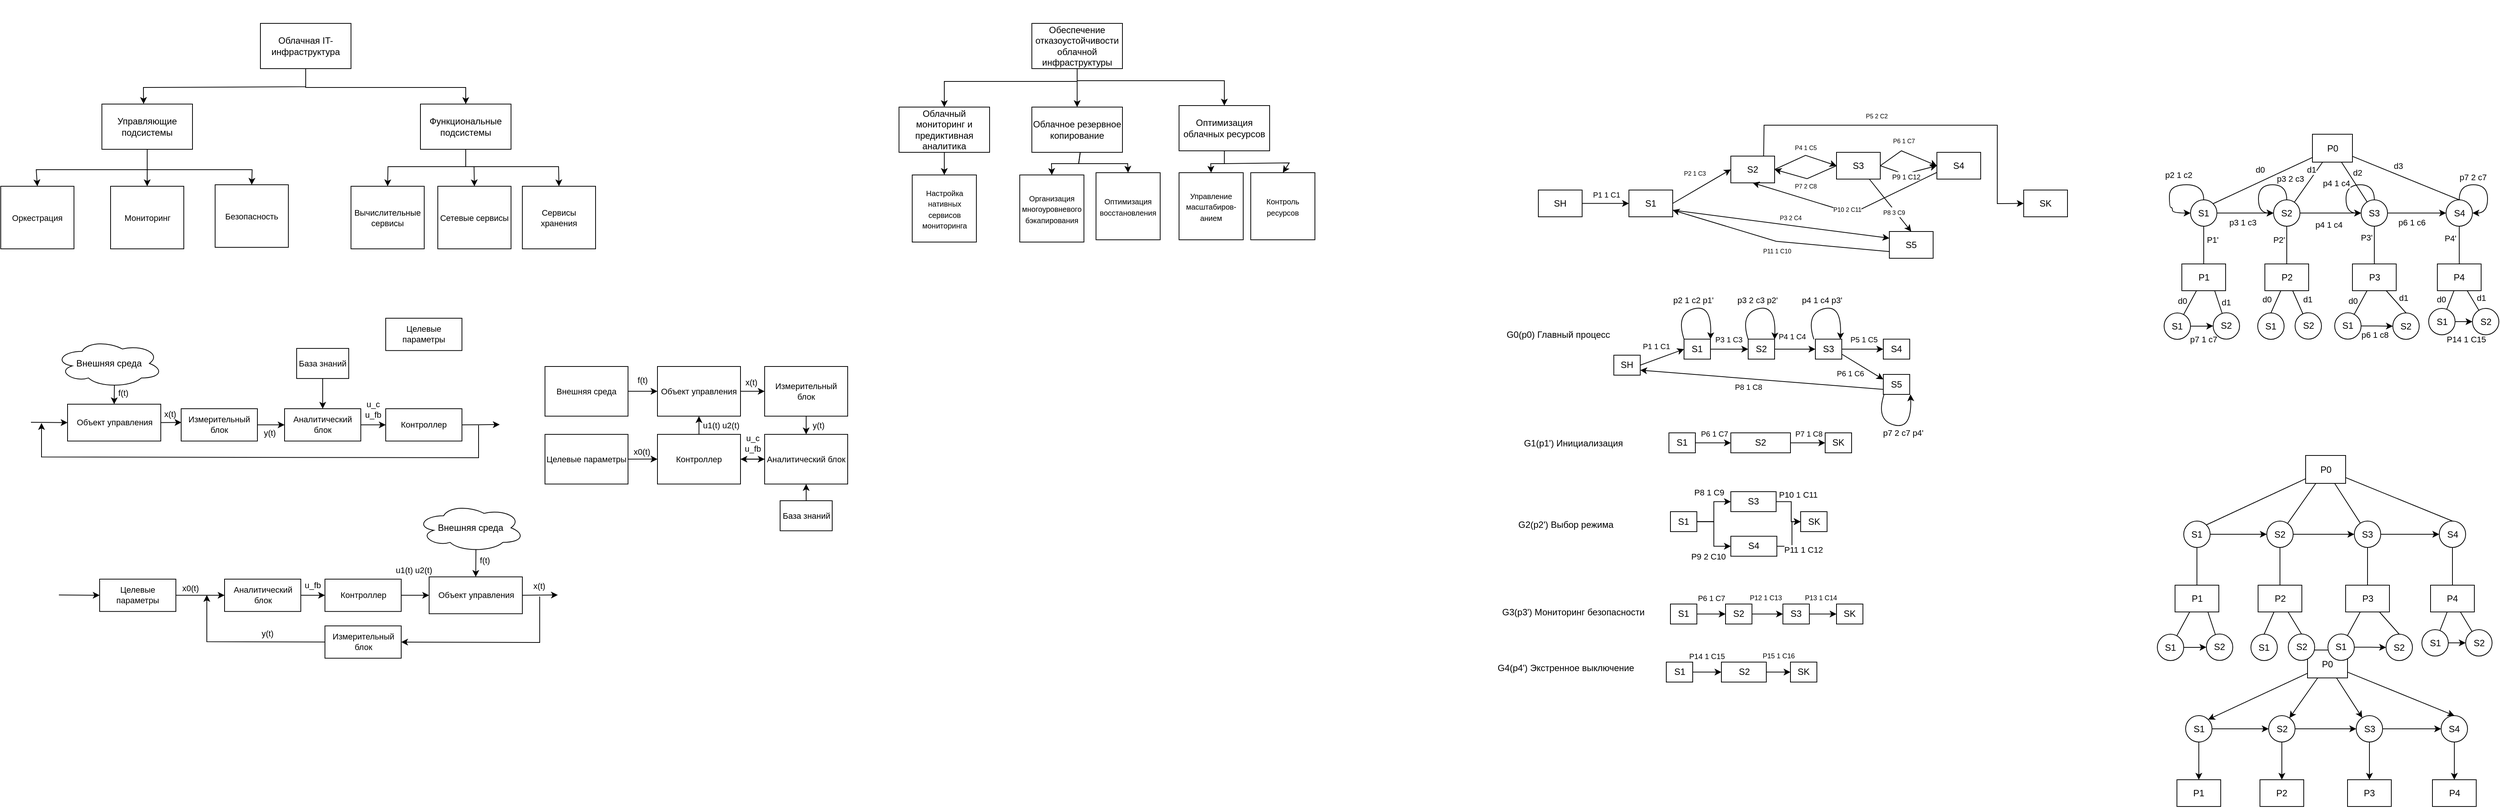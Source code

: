 <mxfile version="26.2.14">
  <diagram name="Страница — 1" id="a0nIVQFMLuUEzL4oQPMq">
    <mxGraphModel dx="2195" dy="782" grid="0" gridSize="10" guides="1" tooltips="1" connect="1" arrows="1" fold="1" page="0" pageScale="1" pageWidth="827" pageHeight="1169" background="light-dark(#FFFFFF,#FFFFFF)" math="0" shadow="0">
      <root>
        <mxCell id="0" />
        <mxCell id="1" parent="0" />
        <mxCell id="6AQP2gYK-ikNi4fo5GKm-2" value="&lt;font style=&quot;color: light-dark(rgb(0, 0, 0), rgb(0, 0, 0));&quot;&gt;Облачный мониторинг и предиктивная аналитика&lt;/font&gt;" style="rounded=0;whiteSpace=wrap;html=1;fillColor=light-dark(#FFFFFF,#FFFFFF);strokeColor=light-dark(#000000,#000000);" parent="1" vertex="1">
          <mxGeometry x="-330" y="38" width="120" height="60" as="geometry" />
        </mxCell>
        <mxCell id="6AQP2gYK-ikNi4fo5GKm-3" value="&lt;font style=&quot;color: light-dark(rgb(0, 0, 0), rgb(0, 0, 0));&quot;&gt;Облачное резервное копирование&lt;/font&gt;" style="rounded=0;whiteSpace=wrap;html=1;fillColor=light-dark(#FFFFFF,#FFFFFF);strokeColor=light-dark(#000000,#000000);" parent="1" vertex="1">
          <mxGeometry x="-154" y="38" width="120" height="60" as="geometry" />
        </mxCell>
        <mxCell id="6AQP2gYK-ikNi4fo5GKm-4" value="&lt;font style=&quot;color: light-dark(rgb(0, 0, 0), rgb(0, 0, 0));&quot;&gt;Оптимизация облачных ресурсов&lt;/font&gt;" style="rounded=0;whiteSpace=wrap;html=1;fillColor=light-dark(#FFFFFF,#FFFFFF);strokeColor=light-dark(#000000,#000000);" parent="1" vertex="1">
          <mxGeometry x="41" y="36" width="120" height="60" as="geometry" />
        </mxCell>
        <mxCell id="6AQP2gYK-ikNi4fo5GKm-5" value="Обеспечение отказоустойчивости облачной инфраструктуры" style="rounded=0;whiteSpace=wrap;html=1;fillColor=light-dark(#FFFFFF,#FFFFFF);strokeColor=light-dark(#000000,#000000);" parent="1" vertex="1">
          <mxGeometry x="-154" y="-73" width="120" height="60" as="geometry" />
        </mxCell>
        <mxCell id="6AQP2gYK-ikNi4fo5GKm-14" value="" style="endArrow=classic;html=1;rounded=0;exitX=0.5;exitY=1;exitDx=0;exitDy=0;entryX=0.5;entryY=0;entryDx=0;entryDy=0;strokeColor=light-dark(#000000,#000000);" parent="1" source="6AQP2gYK-ikNi4fo5GKm-5" target="6AQP2gYK-ikNi4fo5GKm-2" edge="1">
          <mxGeometry width="50" height="50" relative="1" as="geometry">
            <mxPoint x="-88" y="-3" as="sourcePoint" />
            <mxPoint x="-341" y="50" as="targetPoint" />
            <Array as="points">
              <mxPoint x="-94" y="4" />
              <mxPoint x="-270" y="4" />
            </Array>
          </mxGeometry>
        </mxCell>
        <mxCell id="6AQP2gYK-ikNi4fo5GKm-15" value="" style="endArrow=classic;html=1;rounded=0;exitX=0.5;exitY=1;exitDx=0;exitDy=0;entryX=0.5;entryY=0;entryDx=0;entryDy=0;strokeColor=light-dark(#000000,#000000);" parent="1" source="6AQP2gYK-ikNi4fo5GKm-5" target="6AQP2gYK-ikNi4fo5GKm-3" edge="1">
          <mxGeometry width="50" height="50" relative="1" as="geometry">
            <mxPoint x="-96" y="-9" as="sourcePoint" />
            <mxPoint x="-7" y="44" as="targetPoint" />
            <Array as="points" />
          </mxGeometry>
        </mxCell>
        <mxCell id="6AQP2gYK-ikNi4fo5GKm-17" value="" style="endArrow=classic;html=1;rounded=0;exitX=0.5;exitY=1;exitDx=0;exitDy=0;entryX=0.5;entryY=0;entryDx=0;entryDy=0;strokeColor=light-dark(#000000,#000000);" parent="1" source="6AQP2gYK-ikNi4fo5GKm-5" target="6AQP2gYK-ikNi4fo5GKm-4" edge="1">
          <mxGeometry width="50" height="50" relative="1" as="geometry">
            <mxPoint x="-88" y="-3" as="sourcePoint" />
            <mxPoint x="-3" y="50" as="targetPoint" />
            <Array as="points">
              <mxPoint x="-94" y="3" />
              <mxPoint x="101" y="3" />
            </Array>
          </mxGeometry>
        </mxCell>
        <mxCell id="6AQP2gYK-ikNi4fo5GKm-30" value="&lt;font style=&quot;color: light-dark(rgb(0, 0, 0), rgb(0, 0, 0)); font-size: 10px;&quot;&gt;Организация многоуровневого бэкапирования&lt;/font&gt;" style="rounded=0;whiteSpace=wrap;html=1;fillColor=light-dark(#FFFFFF,#FFFFFF);strokeColor=light-dark(#000000,#000000);" parent="1" vertex="1">
          <mxGeometry x="-170" y="128" width="85" height="89" as="geometry" />
        </mxCell>
        <mxCell id="6AQP2gYK-ikNi4fo5GKm-31" value="&lt;font style=&quot;color: light-dark(rgb(0, 0, 0), rgb(0, 0, 0)); font-size: 10px;&quot;&gt;Оптимизация восстановления&lt;/font&gt;" style="rounded=0;whiteSpace=wrap;html=1;fillColor=light-dark(#FFFFFF,#FFFFFF);strokeColor=light-dark(#000000,#000000);" parent="1" vertex="1">
          <mxGeometry x="-69" y="125" width="85" height="89" as="geometry" />
        </mxCell>
        <mxCell id="6AQP2gYK-ikNi4fo5GKm-32" value="&lt;font style=&quot;color: light-dark(rgb(0, 0, 0), rgb(0, 0, 0)); font-size: 10px;&quot;&gt;Управление масштабиров-анием&lt;/font&gt;" style="rounded=0;whiteSpace=wrap;html=1;fillColor=light-dark(#FFFFFF,#FFFFFF);strokeColor=light-dark(#000000,#000000);" parent="1" vertex="1">
          <mxGeometry x="41" y="125" width="85" height="89" as="geometry" />
        </mxCell>
        <mxCell id="6AQP2gYK-ikNi4fo5GKm-33" value="&lt;font style=&quot;color: light-dark(rgb(0, 0, 0), rgb(0, 0, 0)); font-size: 10px;&quot;&gt;Контроль ресурсов&lt;/font&gt;" style="rounded=0;whiteSpace=wrap;html=1;fillColor=light-dark(#FFFFFF,#FFFFFF);strokeColor=light-dark(#000000,#000000);" parent="1" vertex="1">
          <mxGeometry x="136" y="125" width="85" height="89" as="geometry" />
        </mxCell>
        <mxCell id="6AQP2gYK-ikNi4fo5GKm-28" value="&lt;font style=&quot;color: light-dark(rgb(0, 0, 0), rgb(0, 0, 0)); font-size: 10px;&quot;&gt;Настройка нативных сервисов мониторинга&lt;/font&gt;" style="rounded=0;whiteSpace=wrap;html=1;fillColor=light-dark(#FFFFFF,#FFFFFF);strokeColor=light-dark(#000000,#000000);" parent="1" vertex="1">
          <mxGeometry x="-312.5" y="128" width="85" height="89" as="geometry" />
        </mxCell>
        <mxCell id="6AQP2gYK-ikNi4fo5GKm-37" value="" style="endArrow=classic;html=1;rounded=0;exitX=0.5;exitY=1;exitDx=0;exitDy=0;entryX=0.5;entryY=0;entryDx=0;entryDy=0;strokeColor=light-dark(#000000,#000000);" parent="1" source="6AQP2gYK-ikNi4fo5GKm-2" target="6AQP2gYK-ikNi4fo5GKm-28" edge="1">
          <mxGeometry width="50" height="50" relative="1" as="geometry">
            <mxPoint x="-272" y="104" as="sourcePoint" />
            <mxPoint x="-347" y="134" as="targetPoint" />
            <Array as="points">
              <mxPoint x="-270" y="115" />
            </Array>
          </mxGeometry>
        </mxCell>
        <mxCell id="6AQP2gYK-ikNi4fo5GKm-39" value="" style="endArrow=classic;html=1;rounded=0;exitX=0.533;exitY=1.006;exitDx=0;exitDy=0;entryX=0.5;entryY=0;entryDx=0;entryDy=0;strokeColor=light-dark(#000000,#000000);exitPerimeter=0;" parent="1" source="6AQP2gYK-ikNi4fo5GKm-3" target="6AQP2gYK-ikNi4fo5GKm-30" edge="1">
          <mxGeometry width="50" height="50" relative="1" as="geometry">
            <mxPoint x="-94" y="103" as="sourcePoint" />
            <mxPoint x="-150" y="133" as="targetPoint" />
            <Array as="points">
              <mxPoint x="-92" y="113" />
              <mxPoint x="-128" y="113" />
            </Array>
          </mxGeometry>
        </mxCell>
        <mxCell id="6AQP2gYK-ikNi4fo5GKm-40" value="" style="endArrow=classic;html=1;rounded=0;exitX=0.535;exitY=0.999;exitDx=0;exitDy=0;entryX=0.5;entryY=0;entryDx=0;entryDy=0;strokeColor=light-dark(#000000,#000000);exitPerimeter=0;" parent="1" source="6AQP2gYK-ikNi4fo5GKm-3" target="6AQP2gYK-ikNi4fo5GKm-31" edge="1">
          <mxGeometry width="50" height="50" relative="1" as="geometry">
            <mxPoint x="-82" y="108" as="sourcePoint" />
            <mxPoint x="-117" y="138" as="targetPoint" />
            <Array as="points">
              <mxPoint x="-92" y="113" />
              <mxPoint x="-27" y="113" />
            </Array>
          </mxGeometry>
        </mxCell>
        <mxCell id="6AQP2gYK-ikNi4fo5GKm-41" value="" style="endArrow=classic;html=1;rounded=0;exitX=0.5;exitY=1;exitDx=0;exitDy=0;entryX=0.5;entryY=0;entryDx=0;entryDy=0;strokeColor=light-dark(#000000,#000000);" parent="1" source="6AQP2gYK-ikNi4fo5GKm-4" target="6AQP2gYK-ikNi4fo5GKm-32" edge="1">
          <mxGeometry width="50" height="50" relative="1" as="geometry">
            <mxPoint x="108" y="102" as="sourcePoint" />
            <mxPoint x="73" y="132" as="targetPoint" />
            <Array as="points">
              <mxPoint x="101" y="113" />
              <mxPoint x="83" y="113" />
            </Array>
          </mxGeometry>
        </mxCell>
        <mxCell id="6AQP2gYK-ikNi4fo5GKm-42" value="" style="endArrow=classic;html=1;rounded=0;exitX=0.5;exitY=1;exitDx=0;exitDy=0;entryX=0.5;entryY=0;entryDx=0;entryDy=0;strokeColor=light-dark(#000000,#000000);" parent="1" source="6AQP2gYK-ikNi4fo5GKm-4" target="6AQP2gYK-ikNi4fo5GKm-33" edge="1">
          <mxGeometry width="50" height="50" relative="1" as="geometry">
            <mxPoint x="111" y="106" as="sourcePoint" />
            <mxPoint x="94" y="135" as="targetPoint" />
            <Array as="points">
              <mxPoint x="101" y="113" />
              <mxPoint x="187" y="112" />
            </Array>
          </mxGeometry>
        </mxCell>
        <mxCell id="6AQP2gYK-ikNi4fo5GKm-43" value="&lt;font style=&quot;color: light-dark(rgb(0, 0, 0), rgb(0, 0, 0));&quot;&gt;Облачная IT-инфраструктура&lt;/font&gt;" style="rounded=0;whiteSpace=wrap;html=1;fillColor=light-dark(#FFFFFF,#FFFFFF);strokeColor=light-dark(#000000,#000000);" parent="1" vertex="1">
          <mxGeometry x="-1176" y="-73" width="120" height="60" as="geometry" />
        </mxCell>
        <mxCell id="6AQP2gYK-ikNi4fo5GKm-44" value="&lt;font style=&quot;color: light-dark(rgb(0, 0, 0), rgb(0, 0, 0));&quot;&gt;Управляющие подсистемы&lt;/font&gt;" style="rounded=0;whiteSpace=wrap;html=1;fillColor=light-dark(#FFFFFF,#FFFFFF);strokeColor=light-dark(#000000,#000000);" parent="1" vertex="1">
          <mxGeometry x="-1386" y="34" width="120" height="60" as="geometry" />
        </mxCell>
        <mxCell id="6AQP2gYK-ikNi4fo5GKm-45" value="&lt;font style=&quot;color: light-dark(rgb(0, 0, 0), rgb(0, 0, 0));&quot;&gt;Функциональные подсистемы&lt;/font&gt;" style="rounded=0;whiteSpace=wrap;html=1;fillColor=light-dark(#FFFFFF,#FFFFFF);strokeColor=light-dark(#000000,#000000);" parent="1" vertex="1">
          <mxGeometry x="-964" y="34" width="120" height="60" as="geometry" />
        </mxCell>
        <mxCell id="6AQP2gYK-ikNi4fo5GKm-46" value="&lt;font style=&quot;color: light-dark(rgb(0, 0, 0), rgb(0, 0, 0));&quot;&gt;Оркестрация&lt;/font&gt;" style="rounded=0;whiteSpace=wrap;html=1;fillColor=light-dark(#FFFFFF,#FFFFFF);strokeColor=light-dark(#000000,#000000);fontSize=11;" parent="1" vertex="1">
          <mxGeometry x="-1520" y="143" width="97" height="83" as="geometry" />
        </mxCell>
        <mxCell id="6AQP2gYK-ikNi4fo5GKm-50" value="&lt;font style=&quot;color: light-dark(rgb(0, 0, 0), rgb(0, 0, 0));&quot;&gt;Мониторинг&lt;/font&gt;" style="rounded=0;whiteSpace=wrap;html=1;fillColor=light-dark(#FFFFFF,#FFFFFF);strokeColor=light-dark(#000000,#000000);fontSize=11;" parent="1" vertex="1">
          <mxGeometry x="-1374.5" y="143" width="97" height="83" as="geometry" />
        </mxCell>
        <mxCell id="6AQP2gYK-ikNi4fo5GKm-51" value="&lt;font style=&quot;color: light-dark(rgb(0, 0, 0), rgb(0, 0, 0));&quot;&gt;Безопасность&lt;/font&gt;" style="rounded=0;whiteSpace=wrap;html=1;fillColor=light-dark(#FFFFFF,#FFFFFF);strokeColor=light-dark(#000000,#000000);fontSize=11;" parent="1" vertex="1">
          <mxGeometry x="-1236" y="141" width="97" height="83" as="geometry" />
        </mxCell>
        <mxCell id="6AQP2gYK-ikNi4fo5GKm-53" value="&lt;font style=&quot;color: light-dark(rgb(0, 0, 0), rgb(0, 0, 0));&quot;&gt;Вычислительные сервисы&lt;/font&gt;" style="rounded=0;whiteSpace=wrap;html=1;fillColor=light-dark(#FFFFFF,#FFFFFF);strokeColor=light-dark(#000000,#000000);fontSize=11;" parent="1" vertex="1">
          <mxGeometry x="-1056" y="143" width="97" height="83" as="geometry" />
        </mxCell>
        <mxCell id="6AQP2gYK-ikNi4fo5GKm-54" value="&lt;font style=&quot;color: light-dark(rgb(0, 0, 0), rgb(0, 0, 0));&quot;&gt;Сетевые сервисы&lt;/font&gt;" style="rounded=0;whiteSpace=wrap;html=1;fillColor=light-dark(#FFFFFF,#FFFFFF);strokeColor=light-dark(#000000,#000000);fontSize=11;" parent="1" vertex="1">
          <mxGeometry x="-941" y="143" width="97" height="83" as="geometry" />
        </mxCell>
        <mxCell id="6AQP2gYK-ikNi4fo5GKm-55" value="&lt;font style=&quot;color: light-dark(rgb(0, 0, 0), rgb(0, 0, 0));&quot;&gt;Сервисы хранения&lt;/font&gt;" style="rounded=0;whiteSpace=wrap;html=1;fillColor=light-dark(#FFFFFF,#FFFFFF);strokeColor=light-dark(#000000,#000000);fontSize=11;" parent="1" vertex="1">
          <mxGeometry x="-829" y="143" width="97" height="83" as="geometry" />
        </mxCell>
        <mxCell id="6AQP2gYK-ikNi4fo5GKm-57" value="" style="endArrow=classic;html=1;rounded=0;exitX=0.5;exitY=1;exitDx=0;exitDy=0;entryX=0.46;entryY=-0.003;entryDx=0;entryDy=0;strokeColor=light-dark(#000000,#000000);entryPerimeter=0;" parent="1" source="6AQP2gYK-ikNi4fo5GKm-43" target="6AQP2gYK-ikNi4fo5GKm-44" edge="1">
          <mxGeometry width="50" height="50" relative="1" as="geometry">
            <mxPoint x="-1062" y="4" as="sourcePoint" />
            <mxPoint x="-1137" y="34" as="targetPoint" />
            <Array as="points">
              <mxPoint x="-1116" y="11" />
              <mxPoint x="-1331" y="12" />
            </Array>
          </mxGeometry>
        </mxCell>
        <mxCell id="6AQP2gYK-ikNi4fo5GKm-58" value="" style="endArrow=classic;html=1;rounded=0;exitX=0.5;exitY=1;exitDx=0;exitDy=0;entryX=0.5;entryY=0;entryDx=0;entryDy=0;strokeColor=light-dark(#000000,#000000);" parent="1" source="6AQP2gYK-ikNi4fo5GKm-43" target="6AQP2gYK-ikNi4fo5GKm-45" edge="1">
          <mxGeometry width="50" height="50" relative="1" as="geometry">
            <mxPoint x="-1047" y="-5" as="sourcePoint" />
            <mxPoint x="-777" y="42" as="targetPoint" />
            <Array as="points">
              <mxPoint x="-1116" y="12" />
              <mxPoint x="-904" y="12" />
            </Array>
          </mxGeometry>
        </mxCell>
        <mxCell id="6AQP2gYK-ikNi4fo5GKm-59" value="" style="endArrow=classic;html=1;rounded=0;exitX=0.5;exitY=1;exitDx=0;exitDy=0;entryX=0.5;entryY=0;entryDx=0;entryDy=0;strokeColor=light-dark(#000000,#000000);" parent="1" source="6AQP2gYK-ikNi4fo5GKm-44" target="6AQP2gYK-ikNi4fo5GKm-46" edge="1">
          <mxGeometry width="50" height="50" relative="1" as="geometry">
            <mxPoint x="-1225" y="96" as="sourcePoint" />
            <mxPoint x="-1499" y="143" as="targetPoint" />
            <Array as="points">
              <mxPoint x="-1326" y="121" />
              <mxPoint x="-1473" y="121" />
            </Array>
          </mxGeometry>
        </mxCell>
        <mxCell id="6AQP2gYK-ikNi4fo5GKm-60" value="" style="endArrow=classic;html=1;rounded=0;entryX=0.5;entryY=0;entryDx=0;entryDy=0;strokeColor=light-dark(#000000,#000000);exitX=0.5;exitY=1;exitDx=0;exitDy=0;" parent="1" source="6AQP2gYK-ikNi4fo5GKm-44" target="6AQP2gYK-ikNi4fo5GKm-50" edge="1">
          <mxGeometry width="50" height="50" relative="1" as="geometry">
            <mxPoint x="-1321" y="104" as="sourcePoint" />
            <mxPoint x="-1494" y="153" as="targetPoint" />
            <Array as="points">
              <mxPoint x="-1326" y="121" />
            </Array>
          </mxGeometry>
        </mxCell>
        <mxCell id="6AQP2gYK-ikNi4fo5GKm-61" value="" style="endArrow=classic;html=1;rounded=0;entryX=0.5;entryY=0;entryDx=0;entryDy=0;strokeColor=light-dark(#000000,#000000);exitX=0.5;exitY=1;exitDx=0;exitDy=0;" parent="1" source="6AQP2gYK-ikNi4fo5GKm-44" target="6AQP2gYK-ikNi4fo5GKm-51" edge="1">
          <mxGeometry width="50" height="50" relative="1" as="geometry">
            <mxPoint x="-1376" y="104" as="sourcePoint" />
            <mxPoint x="-1316" y="153" as="targetPoint" />
            <Array as="points">
              <mxPoint x="-1326" y="121" />
              <mxPoint x="-1187" y="121" />
            </Array>
          </mxGeometry>
        </mxCell>
        <mxCell id="6AQP2gYK-ikNi4fo5GKm-63" value="" style="endArrow=classic;html=1;rounded=0;exitX=0.5;exitY=1;exitDx=0;exitDy=0;entryX=0.5;entryY=0;entryDx=0;entryDy=0;strokeColor=light-dark(#000000,#000000);" parent="1" source="6AQP2gYK-ikNi4fo5GKm-45" target="6AQP2gYK-ikNi4fo5GKm-53" edge="1">
          <mxGeometry width="50" height="50" relative="1" as="geometry">
            <mxPoint x="-871" y="106" as="sourcePoint" />
            <mxPoint x="-1049" y="155" as="targetPoint" />
            <Array as="points">
              <mxPoint x="-904" y="117" />
              <mxPoint x="-1007" y="117" />
            </Array>
          </mxGeometry>
        </mxCell>
        <mxCell id="6AQP2gYK-ikNi4fo5GKm-64" value="" style="endArrow=classic;html=1;rounded=0;exitX=0.5;exitY=1;exitDx=0;exitDy=0;entryX=0.5;entryY=0;entryDx=0;entryDy=0;strokeColor=light-dark(#000000,#000000);" parent="1" source="6AQP2gYK-ikNi4fo5GKm-45" target="6AQP2gYK-ikNi4fo5GKm-54" edge="1">
          <mxGeometry width="50" height="50" relative="1" as="geometry">
            <mxPoint x="-861" y="104" as="sourcePoint" />
            <mxPoint x="-997" y="153" as="targetPoint" />
            <Array as="points">
              <mxPoint x="-904" y="117" />
              <mxPoint x="-893" y="117" />
            </Array>
          </mxGeometry>
        </mxCell>
        <mxCell id="6AQP2gYK-ikNi4fo5GKm-65" value="" style="endArrow=classic;html=1;rounded=0;exitX=0.5;exitY=1;exitDx=0;exitDy=0;entryX=0.5;entryY=0;entryDx=0;entryDy=0;strokeColor=light-dark(#000000,#000000);" parent="1" source="6AQP2gYK-ikNi4fo5GKm-45" target="6AQP2gYK-ikNi4fo5GKm-55" edge="1">
          <mxGeometry width="50" height="50" relative="1" as="geometry">
            <mxPoint x="-861" y="103" as="sourcePoint" />
            <mxPoint x="-882" y="153" as="targetPoint" />
            <Array as="points">
              <mxPoint x="-904" y="117" />
              <mxPoint x="-781" y="117" />
            </Array>
          </mxGeometry>
        </mxCell>
        <mxCell id="mhssIghEb4lFtKGaB2iy-1" value="&lt;font style=&quot;color: light-dark(rgb(0, 0, 0), rgb(0, 0, 0));&quot;&gt;Внешняя среда&lt;/font&gt;" style="rounded=0;whiteSpace=wrap;html=1;fillColor=light-dark(#FFFFFF,#FFFFFF);strokeColor=light-dark(#000000,#000000);fontSize=11;" parent="1" vertex="1">
          <mxGeometry x="-799" y="382" width="110" height="65.87" as="geometry" />
        </mxCell>
        <mxCell id="mhssIghEb4lFtKGaB2iy-3" value="&lt;font style=&quot;color: light-dark(rgb(0, 0, 0), rgb(0, 0, 0));&quot;&gt;Объект управления&lt;/font&gt;" style="rounded=0;whiteSpace=wrap;html=1;fillColor=light-dark(#FFFFFF,#FFFFFF);strokeColor=light-dark(#000000,#000000);fontSize=11;" parent="1" vertex="1">
          <mxGeometry x="-650" y="382" width="110" height="65.87" as="geometry" />
        </mxCell>
        <mxCell id="mhssIghEb4lFtKGaB2iy-4" value="&lt;font style=&quot;color: light-dark(rgb(0, 0, 0), rgb(0, 0, 0));&quot;&gt;Аналитический блок&lt;/font&gt;" style="rounded=0;whiteSpace=wrap;html=1;fillColor=light-dark(#FFFFFF,#FFFFFF);strokeColor=light-dark(#000000,#000000);fontSize=11;" parent="1" vertex="1">
          <mxGeometry x="-508" y="472" width="110" height="65.87" as="geometry" />
        </mxCell>
        <mxCell id="mhssIghEb4lFtKGaB2iy-5" value="&lt;font style=&quot;color: light-dark(rgb(0, 0, 0), rgb(0, 0, 0));&quot;&gt;Контроллер&lt;/font&gt;" style="rounded=0;whiteSpace=wrap;html=1;fillColor=light-dark(#FFFFFF,#FFFFFF);strokeColor=light-dark(#000000,#000000);fontSize=11;" parent="1" vertex="1">
          <mxGeometry x="-650" y="472" width="110" height="65.87" as="geometry" />
        </mxCell>
        <mxCell id="mhssIghEb4lFtKGaB2iy-8" value="&lt;font style=&quot;color: light-dark(rgb(0, 0, 0), rgb(0, 0, 0));&quot;&gt;Измерительный блок&lt;/font&gt;" style="rounded=0;whiteSpace=wrap;html=1;fillColor=light-dark(#FFFFFF,#FFFFFF);strokeColor=light-dark(#000000,#000000);fontSize=11;" parent="1" vertex="1">
          <mxGeometry x="-508" y="382" width="110" height="65.87" as="geometry" />
        </mxCell>
        <mxCell id="mhssIghEb4lFtKGaB2iy-9" value="&lt;font style=&quot;color: light-dark(rgb(0, 0, 0), rgb(0, 0, 0));&quot;&gt;Целевые параметры&lt;/font&gt;" style="rounded=0;whiteSpace=wrap;html=1;fillColor=light-dark(#FFFFFF,#FFFFFF);strokeColor=light-dark(#000000,#000000);fontSize=11;" parent="1" vertex="1">
          <mxGeometry x="-799" y="472" width="110" height="65.87" as="geometry" />
        </mxCell>
        <mxCell id="mhssIghEb4lFtKGaB2iy-10" value="&lt;font style=&quot;color: light-dark(rgb(0, 0, 0), rgb(0, 0, 0));&quot;&gt;База знаний&lt;/font&gt;" style="rounded=0;whiteSpace=wrap;html=1;fillColor=light-dark(#FFFFFF,#FFFFFF);strokeColor=light-dark(#000000,#000000);fontSize=11;" parent="1" vertex="1">
          <mxGeometry x="-487.5" y="560" width="69" height="39.87" as="geometry" />
        </mxCell>
        <mxCell id="mhssIghEb4lFtKGaB2iy-11" value="f(t)" style="endArrow=classic;html=1;rounded=0;strokeColor=light-dark(#000000,#000000);exitX=1;exitY=0.5;exitDx=0;exitDy=0;entryX=0;entryY=0.5;entryDx=0;entryDy=0;fontColor=light-dark(#000000,#000000);labelBackgroundColor=light-dark(#FFFFFF,#FFFFFF);" parent="1" source="mhssIghEb4lFtKGaB2iy-1" target="mhssIghEb4lFtKGaB2iy-3" edge="1">
          <mxGeometry x="-0.026" y="15" width="50" height="50" relative="1" as="geometry">
            <mxPoint x="-709" y="339" as="sourcePoint" />
            <mxPoint x="-585" y="339" as="targetPoint" />
            <Array as="points" />
            <mxPoint as="offset" />
          </mxGeometry>
        </mxCell>
        <mxCell id="mhssIghEb4lFtKGaB2iy-12" value="" style="endArrow=classic;html=1;rounded=0;strokeColor=light-dark(#000000,#000000);exitX=0.5;exitY=0;exitDx=0;exitDy=0;entryX=0.5;entryY=1;entryDx=0;entryDy=0;" parent="1" source="mhssIghEb4lFtKGaB2iy-5" target="mhssIghEb4lFtKGaB2iy-3" edge="1">
          <mxGeometry width="50" height="50" relative="1" as="geometry">
            <mxPoint x="-679" y="425" as="sourcePoint" />
            <mxPoint x="-640" y="425" as="targetPoint" />
            <Array as="points" />
          </mxGeometry>
        </mxCell>
        <mxCell id="mhssIghEb4lFtKGaB2iy-23" value="u1(t) u2(t)" style="edgeLabel;html=1;align=center;verticalAlign=middle;resizable=0;points=[];labelBackgroundColor=light-dark(#FFFFFF,#FFFFFF);fontColor=light-dark(#000000,#000000);" parent="mhssIghEb4lFtKGaB2iy-12" vertex="1" connectable="0">
          <mxGeometry x="-0.026" relative="1" as="geometry">
            <mxPoint x="29" as="offset" />
          </mxGeometry>
        </mxCell>
        <mxCell id="mhssIghEb4lFtKGaB2iy-13" value="" style="endArrow=classic;html=1;rounded=0;strokeColor=light-dark(#000000,#000000);exitX=0;exitY=0.5;exitDx=0;exitDy=0;entryX=1;entryY=0.5;entryDx=0;entryDy=0;" parent="1" source="mhssIghEb4lFtKGaB2iy-4" target="mhssIghEb4lFtKGaB2iy-5" edge="1">
          <mxGeometry width="50" height="50" relative="1" as="geometry">
            <mxPoint x="-585" y="482" as="sourcePoint" />
            <mxPoint x="-585" y="458" as="targetPoint" />
            <Array as="points" />
          </mxGeometry>
        </mxCell>
        <mxCell id="mhssIghEb4lFtKGaB2iy-14" value="" style="endArrow=classic;html=1;rounded=0;strokeColor=light-dark(#000000,#000000);exitX=1;exitY=0.5;exitDx=0;exitDy=0;entryX=0;entryY=0.5;entryDx=0;entryDy=0;" parent="1" source="mhssIghEb4lFtKGaB2iy-3" target="mhssIghEb4lFtKGaB2iy-8" edge="1">
          <mxGeometry width="50" height="50" relative="1" as="geometry">
            <mxPoint x="-679" y="425" as="sourcePoint" />
            <mxPoint x="-640" y="425" as="targetPoint" />
            <Array as="points" />
          </mxGeometry>
        </mxCell>
        <mxCell id="mhssIghEb4lFtKGaB2iy-21" value="&lt;font style=&quot;color: light-dark(rgb(0, 0, 0), rgb(0, 0, 0)); background-color: light-dark(rgb(255, 255, 255), rgb(255, 255, 255));&quot;&gt;x(t)&lt;/font&gt;" style="edgeLabel;html=1;align=center;verticalAlign=middle;resizable=0;points=[];" parent="mhssIghEb4lFtKGaB2iy-14" vertex="1" connectable="0">
          <mxGeometry x="-0.01" y="-1" relative="1" as="geometry">
            <mxPoint x="-2" y="-13" as="offset" />
          </mxGeometry>
        </mxCell>
        <mxCell id="mhssIghEb4lFtKGaB2iy-15" value="" style="endArrow=classic;html=1;rounded=0;strokeColor=light-dark(#000000,#000000);exitX=1;exitY=0.5;exitDx=0;exitDy=0;entryX=0;entryY=0.5;entryDx=0;entryDy=0;" parent="1" source="mhssIghEb4lFtKGaB2iy-9" target="mhssIghEb4lFtKGaB2iy-5" edge="1">
          <mxGeometry width="50" height="50" relative="1" as="geometry">
            <mxPoint x="-673" y="504.76" as="sourcePoint" />
            <mxPoint x="-661" y="496" as="targetPoint" />
            <Array as="points">
              <mxPoint x="-658" y="504.76" />
            </Array>
          </mxGeometry>
        </mxCell>
        <mxCell id="mhssIghEb4lFtKGaB2iy-19" value="&lt;font style=&quot;color: light-dark(rgb(0, 0, 0), rgb(0, 0, 0));&quot;&gt;x0(t)&lt;/font&gt;" style="edgeLabel;html=1;align=center;verticalAlign=middle;resizable=0;points=[];labelBackgroundColor=light-dark(#FFFFFF,#FFFFFF);" parent="mhssIghEb4lFtKGaB2iy-15" vertex="1" connectable="0">
          <mxGeometry x="0.017" y="1" relative="1" as="geometry">
            <mxPoint x="-2" y="-9" as="offset" />
          </mxGeometry>
        </mxCell>
        <mxCell id="mhssIghEb4lFtKGaB2iy-16" value="" style="endArrow=classic;html=1;rounded=0;strokeColor=light-dark(#000000,#000000);exitX=0.5;exitY=0;exitDx=0;exitDy=0;entryX=0.5;entryY=1;entryDx=0;entryDy=0;" parent="1" source="mhssIghEb4lFtKGaB2iy-10" target="mhssIghEb4lFtKGaB2iy-4" edge="1">
          <mxGeometry width="50" height="50" relative="1" as="geometry">
            <mxPoint x="-585" y="482" as="sourcePoint" />
            <mxPoint x="-585" y="458" as="targetPoint" />
            <Array as="points" />
          </mxGeometry>
        </mxCell>
        <mxCell id="mhssIghEb4lFtKGaB2iy-17" value="" style="endArrow=classic;html=1;rounded=0;strokeColor=light-dark(#000000,#000000);exitX=0.5;exitY=1;exitDx=0;exitDy=0;entryX=0.5;entryY=0;entryDx=0;entryDy=0;" parent="1" source="mhssIghEb4lFtKGaB2iy-8" target="mhssIghEb4lFtKGaB2iy-4" edge="1">
          <mxGeometry width="50" height="50" relative="1" as="geometry">
            <mxPoint x="-530" y="425" as="sourcePoint" />
            <mxPoint x="-498" y="425" as="targetPoint" />
            <Array as="points" />
          </mxGeometry>
        </mxCell>
        <mxCell id="mhssIghEb4lFtKGaB2iy-20" value="&lt;font style=&quot;color: light-dark(rgb(0, 0, 0), rgb(0, 0, 0)); background-color: light-dark(rgb(255, 255, 255), rgb(255, 255, 255));&quot;&gt;y(t)&lt;/font&gt;" style="edgeLabel;html=1;align=center;verticalAlign=middle;resizable=0;points=[];" parent="mhssIghEb4lFtKGaB2iy-17" vertex="1" connectable="0">
          <mxGeometry x="-0.181" y="1" relative="1" as="geometry">
            <mxPoint x="15" y="2" as="offset" />
          </mxGeometry>
        </mxCell>
        <mxCell id="mhssIghEb4lFtKGaB2iy-18" value="" style="endArrow=classic;html=1;rounded=0;strokeColor=light-dark(#000000,#000000);exitX=1;exitY=0.5;exitDx=0;exitDy=0;entryX=0;entryY=0.5;entryDx=0;entryDy=0;labelBackgroundColor=light-dark(#FFFFFF,#FFFFFF);fontColor=light-dark(#000000,#000000);" parent="1" source="mhssIghEb4lFtKGaB2iy-5" target="mhssIghEb4lFtKGaB2iy-4" edge="1">
          <mxGeometry width="50" height="50" relative="1" as="geometry">
            <mxPoint x="-498" y="515" as="sourcePoint" />
            <mxPoint x="-530" y="515" as="targetPoint" />
            <Array as="points" />
          </mxGeometry>
        </mxCell>
        <mxCell id="mhssIghEb4lFtKGaB2iy-22" value="&lt;font style=&quot;&quot;&gt;u_c&lt;/font&gt;&lt;div&gt;&lt;font style=&quot;&quot;&gt;u&lt;/font&gt;&lt;font style=&quot;&quot;&gt;_fb&lt;/font&gt;&lt;/div&gt;" style="edgeLabel;html=1;align=center;verticalAlign=middle;resizable=0;points=[];fontColor=light-dark(#000000,#000000);labelBackgroundColor=light-dark(#FFFFFF,#FFFFFF);" parent="mhssIghEb4lFtKGaB2iy-18" vertex="1" connectable="0">
          <mxGeometry x="-0.036" y="1" relative="1" as="geometry">
            <mxPoint y="-20" as="offset" />
          </mxGeometry>
        </mxCell>
        <mxCell id="jV3gGKa5Fmmbf1-N-DnH-1" value="Внешняя среда" style="shape=cloud;whiteSpace=wrap;html=1;" parent="1" vertex="1">
          <mxGeometry x="-1448" y="346" width="142.75" height="64" as="geometry" />
        </mxCell>
        <mxCell id="jV3gGKa5Fmmbf1-N-DnH-3" value="&lt;font style=&quot;color: light-dark(rgb(0, 0, 0), rgb(0, 0, 0));&quot;&gt;Объект управления&lt;/font&gt;" style="rounded=0;whiteSpace=wrap;html=1;fillColor=light-dark(#FFFFFF,#FFFFFF);strokeColor=light-dark(#000000,#000000);fontSize=11;" parent="1" vertex="1">
          <mxGeometry x="-1431.5" y="432" width="123.5" height="48.87" as="geometry" />
        </mxCell>
        <mxCell id="jV3gGKa5Fmmbf1-N-DnH-4" value="&lt;font style=&quot;color: light-dark(rgb(0, 0, 0), rgb(0, 0, 0));&quot;&gt;Целевые параметры&lt;/font&gt;" style="rounded=0;whiteSpace=wrap;html=1;fillColor=light-dark(#FFFFFF,#FFFFFF);strokeColor=light-dark(#000000,#000000);fontSize=11;" parent="1" vertex="1">
          <mxGeometry x="-1010" y="318" width="101" height="42.87" as="geometry" />
        </mxCell>
        <mxCell id="jV3gGKa5Fmmbf1-N-DnH-7" value="Контроллер" style="rounded=0;whiteSpace=wrap;html=1;fillColor=light-dark(#FFFFFF,#FFFFFF);strokeColor=light-dark(#000000,#000000);fontSize=11;" parent="1" vertex="1">
          <mxGeometry x="-1010" y="438" width="101" height="42.87" as="geometry" />
        </mxCell>
        <mxCell id="jV3gGKa5Fmmbf1-N-DnH-8" value="Аналитический блок" style="rounded=0;whiteSpace=wrap;html=1;fillColor=light-dark(#FFFFFF,#FFFFFF);strokeColor=light-dark(#000000,#000000);fontSize=11;" parent="1" vertex="1">
          <mxGeometry x="-1144" y="438" width="101" height="42.87" as="geometry" />
        </mxCell>
        <mxCell id="jV3gGKa5Fmmbf1-N-DnH-9" value="Измерительный блок" style="rounded=0;whiteSpace=wrap;html=1;fillColor=light-dark(#FFFFFF,#FFFFFF);strokeColor=light-dark(#000000,#000000);fontSize=11;" parent="1" vertex="1">
          <mxGeometry x="-1281" y="438" width="101" height="42.87" as="geometry" />
        </mxCell>
        <mxCell id="jV3gGKa5Fmmbf1-N-DnH-10" value="&lt;font style=&quot;color: light-dark(rgb(0, 0, 0), rgb(0, 0, 0));&quot;&gt;База знаний&lt;/font&gt;" style="rounded=0;whiteSpace=wrap;html=1;fillColor=light-dark(#FFFFFF,#FFFFFF);strokeColor=light-dark(#000000,#000000);fontSize=11;" parent="1" vertex="1">
          <mxGeometry x="-1128" y="358.06" width="69" height="39.87" as="geometry" />
        </mxCell>
        <mxCell id="jV3gGKa5Fmmbf1-N-DnH-11" value="f(t)" style="endArrow=classic;html=1;rounded=0;strokeColor=light-dark(#000000,#000000);exitX=0.55;exitY=0.95;exitDx=0;exitDy=0;entryX=0.5;entryY=0;entryDx=0;entryDy=0;fontColor=light-dark(#000000,#000000);labelBackgroundColor=light-dark(#FFFFFF,#FFFFFF);exitPerimeter=0;" parent="1" source="jV3gGKa5Fmmbf1-N-DnH-1" target="jV3gGKa5Fmmbf1-N-DnH-3" edge="1">
          <mxGeometry x="-0.2" y="12" width="50" height="50" relative="1" as="geometry">
            <mxPoint x="-1170" y="418" as="sourcePoint" />
            <mxPoint x="-1131" y="418" as="targetPoint" />
            <Array as="points" />
            <mxPoint as="offset" />
          </mxGeometry>
        </mxCell>
        <mxCell id="jV3gGKa5Fmmbf1-N-DnH-12" value="" style="endArrow=classic;html=1;rounded=0;strokeColor=light-dark(#000000,#000000);exitX=1;exitY=0.5;exitDx=0;exitDy=0;entryX=0.004;entryY=0.425;entryDx=0;entryDy=0;entryPerimeter=0;" parent="1" source="jV3gGKa5Fmmbf1-N-DnH-3" target="jV3gGKa5Fmmbf1-N-DnH-9" edge="1">
          <mxGeometry width="50" height="50" relative="1" as="geometry">
            <mxPoint x="-1197" y="407" as="sourcePoint" />
            <mxPoint x="-1165" y="407" as="targetPoint" />
            <Array as="points" />
          </mxGeometry>
        </mxCell>
        <mxCell id="jV3gGKa5Fmmbf1-N-DnH-13" value="&lt;font style=&quot;color: light-dark(rgb(0, 0, 0), rgb(0, 0, 0)); background-color: light-dark(rgb(255, 255, 255), rgb(255, 255, 255));&quot;&gt;x(t)&lt;/font&gt;" style="edgeLabel;html=1;align=center;verticalAlign=middle;resizable=0;points=[];" parent="jV3gGKa5Fmmbf1-N-DnH-12" vertex="1" connectable="0">
          <mxGeometry x="-0.01" y="-1" relative="1" as="geometry">
            <mxPoint x="-2" y="-13" as="offset" />
          </mxGeometry>
        </mxCell>
        <mxCell id="jV3gGKa5Fmmbf1-N-DnH-16" value="" style="endArrow=classic;html=1;rounded=0;strokeColor=light-dark(#000000,#000000);exitX=1;exitY=0.5;exitDx=0;exitDy=0;entryX=0;entryY=0.5;entryDx=0;entryDy=0;" parent="1" source="jV3gGKa5Fmmbf1-N-DnH-9" target="jV3gGKa5Fmmbf1-N-DnH-8" edge="1">
          <mxGeometry width="50" height="50" relative="1" as="geometry">
            <mxPoint x="-1156" y="402.94" as="sourcePoint" />
            <mxPoint x="-1156" y="426.94" as="targetPoint" />
            <Array as="points" />
          </mxGeometry>
        </mxCell>
        <mxCell id="jV3gGKa5Fmmbf1-N-DnH-17" value="&lt;font style=&quot;color: light-dark(rgb(0, 0, 0), rgb(0, 0, 0)); background-color: light-dark(rgb(255, 255, 255), rgb(255, 255, 255));&quot;&gt;y(t)&lt;/font&gt;" style="edgeLabel;html=1;align=center;verticalAlign=middle;resizable=0;points=[];" parent="jV3gGKa5Fmmbf1-N-DnH-16" vertex="1" connectable="0">
          <mxGeometry x="-0.181" y="1" relative="1" as="geometry">
            <mxPoint x="1" y="11" as="offset" />
          </mxGeometry>
        </mxCell>
        <mxCell id="jV3gGKa5Fmmbf1-N-DnH-18" value="" style="endArrow=classic;html=1;rounded=0;strokeColor=light-dark(#000000,#000000);exitX=1;exitY=0.5;exitDx=0;exitDy=0;entryX=0;entryY=0.5;entryDx=0;entryDy=0;labelBackgroundColor=light-dark(#FFFFFF,#FFFFFF);fontColor=light-dark(#000000,#000000);" parent="1" source="jV3gGKa5Fmmbf1-N-DnH-8" target="jV3gGKa5Fmmbf1-N-DnH-7" edge="1">
          <mxGeometry width="50" height="50" relative="1" as="geometry">
            <mxPoint x="-1028" y="511" as="sourcePoint" />
            <mxPoint x="-996" y="511" as="targetPoint" />
            <Array as="points" />
          </mxGeometry>
        </mxCell>
        <mxCell id="jV3gGKa5Fmmbf1-N-DnH-19" value="&lt;font style=&quot;&quot;&gt;u_c&lt;/font&gt;&lt;div&gt;&lt;font style=&quot;&quot;&gt;u&lt;/font&gt;&lt;font style=&quot;&quot;&gt;_fb&lt;/font&gt;&lt;/div&gt;" style="edgeLabel;html=1;align=center;verticalAlign=middle;resizable=0;points=[];fontColor=light-dark(#000000,#000000);labelBackgroundColor=light-dark(#FFFFFF,#FFFFFF);" parent="jV3gGKa5Fmmbf1-N-DnH-18" vertex="1" connectable="0">
          <mxGeometry x="-0.036" y="1" relative="1" as="geometry">
            <mxPoint y="-20" as="offset" />
          </mxGeometry>
        </mxCell>
        <mxCell id="jV3gGKa5Fmmbf1-N-DnH-22" value="" style="endArrow=classic;html=1;rounded=0;strokeColor=light-dark(#000000,#000000);exitX=0.5;exitY=1;exitDx=0;exitDy=0;entryX=0.5;entryY=0;entryDx=0;entryDy=0;" parent="1" source="jV3gGKa5Fmmbf1-N-DnH-10" target="jV3gGKa5Fmmbf1-N-DnH-8" edge="1">
          <mxGeometry width="50" height="50" relative="1" as="geometry">
            <mxPoint x="-885.0" y="432" as="sourcePoint" />
            <mxPoint x="-885.0" y="410" as="targetPoint" />
            <Array as="points" />
          </mxGeometry>
        </mxCell>
        <mxCell id="jV3gGKa5Fmmbf1-N-DnH-23" value="" style="endArrow=classic;html=1;rounded=0;strokeColor=light-dark(#000000,#000000);entryX=0;entryY=0.5;entryDx=0;entryDy=0;" parent="1" target="jV3gGKa5Fmmbf1-N-DnH-3" edge="1">
          <mxGeometry width="50" height="50" relative="1" as="geometry">
            <mxPoint x="-1480" y="456" as="sourcePoint" />
            <mxPoint x="-1491" y="461" as="targetPoint" />
            <Array as="points" />
          </mxGeometry>
        </mxCell>
        <mxCell id="jV3gGKa5Fmmbf1-N-DnH-24" value="" style="endArrow=classic;html=1;rounded=0;strokeColor=light-dark(#000000,#000000);exitX=1;exitY=0.5;exitDx=0;exitDy=0;" parent="1" source="jV3gGKa5Fmmbf1-N-DnH-7" edge="1">
          <mxGeometry width="50" height="50" relative="1" as="geometry">
            <mxPoint x="-893" y="454" as="sourcePoint" />
            <mxPoint x="-859" y="459" as="targetPoint" />
            <Array as="points" />
          </mxGeometry>
        </mxCell>
        <mxCell id="jV3gGKa5Fmmbf1-N-DnH-25" value="" style="endArrow=classic;html=1;rounded=0;strokeColor=light-dark(#000000,#000000);" parent="1" edge="1">
          <mxGeometry width="50" height="50" relative="1" as="geometry">
            <mxPoint x="-887" y="460" as="sourcePoint" />
            <mxPoint x="-1466" y="457" as="targetPoint" />
            <Array as="points">
              <mxPoint x="-887" y="503" />
              <mxPoint x="-1466" y="502" />
            </Array>
          </mxGeometry>
        </mxCell>
        <mxCell id="jV3gGKa5Fmmbf1-N-DnH-26" value="" style="endArrow=classic;html=1;rounded=0;strokeColor=light-dark(#000000,#000000);exitX=1;exitY=0.5;exitDx=0;exitDy=0;entryX=0;entryY=0.5;entryDx=0;entryDy=0;" parent="1" source="jV3gGKa5Fmmbf1-N-DnH-32" target="jV3gGKa5Fmmbf1-N-DnH-30" edge="1">
          <mxGeometry width="50" height="50" relative="1" as="geometry">
            <mxPoint x="-1209" y="318" as="sourcePoint" />
            <mxPoint x="-1316" y="685" as="targetPoint" />
            <Array as="points" />
          </mxGeometry>
        </mxCell>
        <mxCell id="jV3gGKa5Fmmbf1-N-DnH-27" value="&lt;font style=&quot;color: light-dark(rgb(0, 0, 0), rgb(0, 0, 0));&quot;&gt;x0(t)&lt;/font&gt;" style="edgeLabel;html=1;align=center;verticalAlign=middle;resizable=0;points=[];labelBackgroundColor=light-dark(#FFFFFF,#FFFFFF);" parent="jV3gGKa5Fmmbf1-N-DnH-26" vertex="1" connectable="0">
          <mxGeometry x="0.017" y="1" relative="1" as="geometry">
            <mxPoint x="-14" y="-9" as="offset" />
          </mxGeometry>
        </mxCell>
        <mxCell id="jV3gGKa5Fmmbf1-N-DnH-28" value="&lt;font style=&quot;color: light-dark(rgb(0, 0, 0), rgb(0, 0, 0));&quot;&gt;Объект управления&lt;/font&gt;" style="rounded=0;whiteSpace=wrap;html=1;fillColor=light-dark(#FFFFFF,#FFFFFF);strokeColor=light-dark(#000000,#000000);fontSize=11;" parent="1" vertex="1">
          <mxGeometry x="-952.5" y="661" width="123.5" height="48.87" as="geometry" />
        </mxCell>
        <mxCell id="jV3gGKa5Fmmbf1-N-DnH-29" value="Контроллер" style="rounded=0;whiteSpace=wrap;html=1;fillColor=light-dark(#FFFFFF,#FFFFFF);strokeColor=light-dark(#000000,#000000);fontSize=11;" parent="1" vertex="1">
          <mxGeometry x="-1090.5" y="664" width="101" height="42.87" as="geometry" />
        </mxCell>
        <mxCell id="jV3gGKa5Fmmbf1-N-DnH-30" value="Аналитический блок" style="rounded=0;whiteSpace=wrap;html=1;fillColor=light-dark(#FFFFFF,#FFFFFF);strokeColor=light-dark(#000000,#000000);fontSize=11;" parent="1" vertex="1">
          <mxGeometry x="-1223.5" y="664" width="101" height="42.87" as="geometry" />
        </mxCell>
        <mxCell id="jV3gGKa5Fmmbf1-N-DnH-31" value="Измерительный блок" style="rounded=0;whiteSpace=wrap;html=1;fillColor=light-dark(#FFFFFF,#FFFFFF);strokeColor=light-dark(#000000,#000000);fontSize=11;" parent="1" vertex="1">
          <mxGeometry x="-1090.5" y="726" width="101" height="42.87" as="geometry" />
        </mxCell>
        <mxCell id="jV3gGKa5Fmmbf1-N-DnH-32" value="&lt;font style=&quot;color: light-dark(rgb(0, 0, 0), rgb(0, 0, 0));&quot;&gt;Целевые параметры&lt;/font&gt;" style="rounded=0;whiteSpace=wrap;html=1;fillColor=light-dark(#FFFFFF,#FFFFFF);strokeColor=light-dark(#000000,#000000);fontSize=11;" parent="1" vertex="1">
          <mxGeometry x="-1389" y="664" width="101" height="42.87" as="geometry" />
        </mxCell>
        <mxCell id="jV3gGKa5Fmmbf1-N-DnH-33" value="" style="endArrow=classic;html=1;rounded=0;strokeColor=light-dark(#000000,#000000);exitX=1;exitY=0.5;exitDx=0;exitDy=0;" parent="1" source="jV3gGKa5Fmmbf1-N-DnH-28" edge="1">
          <mxGeometry width="50" height="50" relative="1" as="geometry">
            <mxPoint x="-1298" y="466" as="sourcePoint" />
            <mxPoint x="-782" y="685" as="targetPoint" />
            <Array as="points" />
          </mxGeometry>
        </mxCell>
        <mxCell id="jV3gGKa5Fmmbf1-N-DnH-34" value="&lt;font style=&quot;color: light-dark(rgb(0, 0, 0), rgb(0, 0, 0)); background-color: light-dark(rgb(255, 255, 255), rgb(255, 255, 255));&quot;&gt;x(t)&lt;/font&gt;" style="edgeLabel;html=1;align=center;verticalAlign=middle;resizable=0;points=[];" parent="jV3gGKa5Fmmbf1-N-DnH-33" vertex="1" connectable="0">
          <mxGeometry x="-0.01" y="-1" relative="1" as="geometry">
            <mxPoint x="-2" y="-13" as="offset" />
          </mxGeometry>
        </mxCell>
        <mxCell id="jV3gGKa5Fmmbf1-N-DnH-35" value="" style="endArrow=classic;html=1;rounded=0;strokeColor=light-dark(#000000,#000000);entryX=0;entryY=0.5;entryDx=0;entryDy=0;" parent="1" target="jV3gGKa5Fmmbf1-N-DnH-32" edge="1">
          <mxGeometry width="50" height="50" relative="1" as="geometry">
            <mxPoint x="-1443" y="685" as="sourcePoint" />
            <mxPoint x="-1548" y="685.02" as="targetPoint" />
            <Array as="points" />
          </mxGeometry>
        </mxCell>
        <mxCell id="jV3gGKa5Fmmbf1-N-DnH-38" value="" style="endArrow=classic;html=1;rounded=0;strokeColor=light-dark(#000000,#000000);exitX=1;exitY=0.5;exitDx=0;exitDy=0;entryX=0;entryY=0.5;entryDx=0;entryDy=0;labelBackgroundColor=light-dark(#FFFFFF,#FFFFFF);fontColor=light-dark(#000000,#000000);" parent="1" source="jV3gGKa5Fmmbf1-N-DnH-30" target="jV3gGKa5Fmmbf1-N-DnH-29" edge="1">
          <mxGeometry width="50" height="50" relative="1" as="geometry">
            <mxPoint x="-1033" y="469" as="sourcePoint" />
            <mxPoint x="-1000" y="469" as="targetPoint" />
            <Array as="points" />
          </mxGeometry>
        </mxCell>
        <mxCell id="jV3gGKa5Fmmbf1-N-DnH-39" value="&lt;br&gt;&lt;div&gt;&lt;font style=&quot;&quot;&gt;u&lt;/font&gt;&lt;font style=&quot;&quot;&gt;_fb&lt;/font&gt;&lt;/div&gt;" style="edgeLabel;html=1;align=center;verticalAlign=middle;resizable=0;points=[];fontColor=light-dark(#000000,#000000);labelBackgroundColor=light-dark(#FFFFFF,#FFFFFF);" parent="jV3gGKa5Fmmbf1-N-DnH-38" vertex="1" connectable="0">
          <mxGeometry x="-0.036" y="1" relative="1" as="geometry">
            <mxPoint y="-20" as="offset" />
          </mxGeometry>
        </mxCell>
        <mxCell id="jV3gGKa5Fmmbf1-N-DnH-40" value="" style="endArrow=classic;html=1;rounded=0;strokeColor=light-dark(#000000,#000000);exitX=1;exitY=0.5;exitDx=0;exitDy=0;entryX=0;entryY=0.5;entryDx=0;entryDy=0;" parent="1" source="jV3gGKa5Fmmbf1-N-DnH-29" target="jV3gGKa5Fmmbf1-N-DnH-28" edge="1">
          <mxGeometry width="50" height="50" relative="1" as="geometry">
            <mxPoint x="-585" y="482" as="sourcePoint" />
            <mxPoint x="-585" y="458" as="targetPoint" />
            <Array as="points" />
          </mxGeometry>
        </mxCell>
        <mxCell id="jV3gGKa5Fmmbf1-N-DnH-41" value="u1(t) u2(t)" style="edgeLabel;html=1;align=center;verticalAlign=middle;resizable=0;points=[];labelBackgroundColor=light-dark(#FFFFFF,#FFFFFF);fontColor=light-dark(#000000,#000000);" parent="jV3gGKa5Fmmbf1-N-DnH-40" vertex="1" connectable="0">
          <mxGeometry x="-0.026" relative="1" as="geometry">
            <mxPoint x="-2" y="-34" as="offset" />
          </mxGeometry>
        </mxCell>
        <mxCell id="jV3gGKa5Fmmbf1-N-DnH-42" value="" style="endArrow=classic;html=1;rounded=0;entryX=1;entryY=0.5;entryDx=0;entryDy=0;" parent="1" target="jV3gGKa5Fmmbf1-N-DnH-31" edge="1">
          <mxGeometry width="50" height="50" relative="1" as="geometry">
            <mxPoint x="-806" y="687" as="sourcePoint" />
            <mxPoint x="-1044" y="558" as="targetPoint" />
            <Array as="points">
              <mxPoint x="-806" y="748" />
            </Array>
          </mxGeometry>
        </mxCell>
        <mxCell id="jV3gGKa5Fmmbf1-N-DnH-43" value="" style="endArrow=classic;html=1;rounded=0;exitX=0;exitY=0.5;exitDx=0;exitDy=0;" parent="1" source="jV3gGKa5Fmmbf1-N-DnH-31" edge="1">
          <mxGeometry width="50" height="50" relative="1" as="geometry">
            <mxPoint x="-1094" y="608" as="sourcePoint" />
            <mxPoint x="-1247" y="685" as="targetPoint" />
            <Array as="points">
              <mxPoint x="-1247" y="747" />
            </Array>
          </mxGeometry>
        </mxCell>
        <mxCell id="jV3gGKa5Fmmbf1-N-DnH-46" value="y(t)" style="edgeLabel;html=1;align=center;verticalAlign=middle;resizable=0;points=[];" parent="jV3gGKa5Fmmbf1-N-DnH-43" vertex="1" connectable="0">
          <mxGeometry x="-0.365" relative="1" as="geometry">
            <mxPoint x="-7" y="-11" as="offset" />
          </mxGeometry>
        </mxCell>
        <mxCell id="jV3gGKa5Fmmbf1-N-DnH-44" value="Внешняя среда" style="shape=cloud;whiteSpace=wrap;html=1;" parent="1" vertex="1">
          <mxGeometry x="-969" y="564" width="142.75" height="64" as="geometry" />
        </mxCell>
        <mxCell id="jV3gGKa5Fmmbf1-N-DnH-45" value="f(t)" style="endArrow=classic;html=1;rounded=0;strokeColor=light-dark(#000000,#000000);exitX=0.55;exitY=0.95;exitDx=0;exitDy=0;entryX=0.5;entryY=0;entryDx=0;entryDy=0;fontColor=light-dark(#000000,#000000);labelBackgroundColor=light-dark(#FFFFFF,#FFFFFF);exitPerimeter=0;" parent="1" source="jV3gGKa5Fmmbf1-N-DnH-44" target="jV3gGKa5Fmmbf1-N-DnH-28" edge="1">
          <mxGeometry x="-0.2" y="12" width="50" height="50" relative="1" as="geometry">
            <mxPoint x="-897" y="621" as="sourcePoint" />
            <mxPoint x="-898" y="646" as="targetPoint" />
            <Array as="points" />
            <mxPoint as="offset" />
          </mxGeometry>
        </mxCell>
        <mxCell id="Gub3wZGId0mf52tz8V2--1" value="SH" style="rounded=0;whiteSpace=wrap;html=1;fillColor=light-dark(#FFFFFF,#FFFFFF);strokeColor=light-dark(#000000,#000000);" parent="1" vertex="1">
          <mxGeometry x="517" y="148" width="58" height="35.5" as="geometry" />
        </mxCell>
        <mxCell id="Gub3wZGId0mf52tz8V2--2" value="S1" style="rounded=0;whiteSpace=wrap;html=1;fillColor=light-dark(#FFFFFF,#FFFFFF);strokeColor=light-dark(#000000,#000000);" parent="1" vertex="1">
          <mxGeometry x="637" y="148" width="58" height="35.5" as="geometry" />
        </mxCell>
        <mxCell id="Gub3wZGId0mf52tz8V2--3" value="S2" style="rounded=0;whiteSpace=wrap;html=1;fillColor=light-dark(#FFFFFF,#FFFFFF);strokeColor=light-dark(#000000,#000000);" parent="1" vertex="1">
          <mxGeometry x="772" y="103" width="58" height="35.5" as="geometry" />
        </mxCell>
        <mxCell id="Gub3wZGId0mf52tz8V2--4" value="S5" style="rounded=0;whiteSpace=wrap;html=1;fillColor=light-dark(#FFFFFF,#FFFFFF);strokeColor=light-dark(#000000,#000000);" parent="1" vertex="1">
          <mxGeometry x="982" y="203" width="58" height="35.5" as="geometry" />
        </mxCell>
        <mxCell id="Gub3wZGId0mf52tz8V2--5" value="S3" style="rounded=0;whiteSpace=wrap;html=1;fillColor=light-dark(#FFFFFF,#FFFFFF);strokeColor=light-dark(#000000,#000000);" parent="1" vertex="1">
          <mxGeometry x="912" y="98" width="58" height="35.5" as="geometry" />
        </mxCell>
        <mxCell id="Gub3wZGId0mf52tz8V2--6" value="SK" style="rounded=0;whiteSpace=wrap;html=1;fillColor=light-dark(#FFFFFF,#FFFFFF);strokeColor=light-dark(#000000,#000000);" parent="1" vertex="1">
          <mxGeometry x="1160" y="148" width="58" height="35.5" as="geometry" />
        </mxCell>
        <mxCell id="Gub3wZGId0mf52tz8V2--7" value="" style="endArrow=classic;html=1;rounded=0;exitX=1;exitY=0.5;exitDx=0;exitDy=0;entryX=0;entryY=0.5;entryDx=0;entryDy=0;" parent="1" source="Gub3wZGId0mf52tz8V2--1" target="Gub3wZGId0mf52tz8V2--2" edge="1">
          <mxGeometry width="50" height="50" relative="1" as="geometry">
            <mxPoint x="760" y="221" as="sourcePoint" />
            <mxPoint x="810" y="171" as="targetPoint" />
          </mxGeometry>
        </mxCell>
        <mxCell id="Gub3wZGId0mf52tz8V2--8" value="&lt;font size=&quot;1&quot;&gt;P1 1 C1&lt;/font&gt;" style="edgeLabel;html=1;align=center;verticalAlign=middle;resizable=0;points=[];" parent="Gub3wZGId0mf52tz8V2--7" vertex="1" connectable="0">
          <mxGeometry x="0.031" relative="1" as="geometry">
            <mxPoint y="-12" as="offset" />
          </mxGeometry>
        </mxCell>
        <mxCell id="Gub3wZGId0mf52tz8V2--9" value="" style="endArrow=classic;html=1;rounded=0;exitX=1;exitY=0.5;exitDx=0;exitDy=0;entryX=0;entryY=0.5;entryDx=0;entryDy=0;" parent="1" source="Gub3wZGId0mf52tz8V2--2" target="Gub3wZGId0mf52tz8V2--3" edge="1">
          <mxGeometry width="50" height="50" relative="1" as="geometry">
            <mxPoint x="680" y="148" as="sourcePoint" />
            <mxPoint x="757" y="93" as="targetPoint" />
          </mxGeometry>
        </mxCell>
        <mxCell id="Gub3wZGId0mf52tz8V2--10" value="&lt;span style=&quot;font-size: 8px;&quot;&gt;P2 1 C3&lt;/span&gt;" style="edgeLabel;html=1;align=center;verticalAlign=middle;resizable=0;points=[];" parent="Gub3wZGId0mf52tz8V2--9" vertex="1" connectable="0">
          <mxGeometry x="0.031" relative="1" as="geometry">
            <mxPoint x="-11" y="-18" as="offset" />
          </mxGeometry>
        </mxCell>
        <mxCell id="Gub3wZGId0mf52tz8V2--11" value="" style="endArrow=classic;html=1;rounded=0;exitX=0.75;exitY=0;exitDx=0;exitDy=0;entryX=0;entryY=0.5;entryDx=0;entryDy=0;" parent="1" source="Gub3wZGId0mf52tz8V2--3" target="Gub3wZGId0mf52tz8V2--6" edge="1">
          <mxGeometry width="50" height="50" relative="1" as="geometry">
            <mxPoint x="790" y="220" as="sourcePoint" />
            <mxPoint x="867" y="165" as="targetPoint" />
            <Array as="points">
              <mxPoint x="816" y="62" />
              <mxPoint x="1125" y="62" />
              <mxPoint x="1125" y="166" />
            </Array>
          </mxGeometry>
        </mxCell>
        <mxCell id="Gub3wZGId0mf52tz8V2--12" value="&lt;span style=&quot;font-size: 8px;&quot;&gt;P5 2 C2&lt;/span&gt;" style="edgeLabel;html=1;align=center;verticalAlign=middle;resizable=0;points=[];" parent="Gub3wZGId0mf52tz8V2--11" vertex="1" connectable="0">
          <mxGeometry x="0.031" relative="1" as="geometry">
            <mxPoint x="-62" y="-13" as="offset" />
          </mxGeometry>
        </mxCell>
        <mxCell id="Gub3wZGId0mf52tz8V2--13" value="" style="endArrow=classic;html=1;rounded=0;exitX=1;exitY=0.5;exitDx=0;exitDy=0;entryX=0;entryY=0.5;entryDx=0;entryDy=0;" parent="1" source="Gub3wZGId0mf52tz8V2--3" target="Gub3wZGId0mf52tz8V2--5" edge="1">
          <mxGeometry width="50" height="50" relative="1" as="geometry">
            <mxPoint x="705" y="176" as="sourcePoint" />
            <mxPoint x="782" y="131" as="targetPoint" />
            <Array as="points">
              <mxPoint x="871" y="102" />
            </Array>
          </mxGeometry>
        </mxCell>
        <mxCell id="Gub3wZGId0mf52tz8V2--14" value="&lt;span style=&quot;font-size: 8px;&quot;&gt;P4 1 C5&lt;/span&gt;" style="edgeLabel;html=1;align=center;verticalAlign=middle;resizable=0;points=[];" parent="Gub3wZGId0mf52tz8V2--13" vertex="1" connectable="0">
          <mxGeometry x="0.031" relative="1" as="geometry">
            <mxPoint x="-1" y="-11" as="offset" />
          </mxGeometry>
        </mxCell>
        <mxCell id="Gub3wZGId0mf52tz8V2--15" value="" style="endArrow=classic;html=1;rounded=0;exitX=0;exitY=0.5;exitDx=0;exitDy=0;entryX=1;entryY=0.5;entryDx=0;entryDy=0;" parent="1" source="Gub3wZGId0mf52tz8V2--5" target="Gub3wZGId0mf52tz8V2--3" edge="1">
          <mxGeometry width="50" height="50" relative="1" as="geometry">
            <mxPoint x="840" y="131" as="sourcePoint" />
            <mxPoint x="922" y="126" as="targetPoint" />
            <Array as="points">
              <mxPoint x="873" y="133" />
            </Array>
          </mxGeometry>
        </mxCell>
        <mxCell id="Gub3wZGId0mf52tz8V2--16" value="&lt;span style=&quot;font-size: 8px;&quot;&gt;P7 2 C8&lt;/span&gt;" style="edgeLabel;html=1;align=center;verticalAlign=middle;resizable=0;points=[];" parent="Gub3wZGId0mf52tz8V2--15" vertex="1" connectable="0">
          <mxGeometry x="0.031" relative="1" as="geometry">
            <mxPoint y="9" as="offset" />
          </mxGeometry>
        </mxCell>
        <mxCell id="Gub3wZGId0mf52tz8V2--17" value="" style="endArrow=classic;html=1;rounded=0;exitX=0.75;exitY=1;exitDx=0;exitDy=0;entryX=0.5;entryY=0;entryDx=0;entryDy=0;" parent="1" source="Gub3wZGId0mf52tz8V2--5" target="Gub3wZGId0mf52tz8V2--4" edge="1">
          <mxGeometry width="50" height="50" relative="1" as="geometry">
            <mxPoint x="960" y="173.0" as="sourcePoint" />
            <mxPoint x="1015.5" y="242.5" as="targetPoint" />
          </mxGeometry>
        </mxCell>
        <mxCell id="Gub3wZGId0mf52tz8V2--18" value="&lt;span style=&quot;font-size: 8px;&quot;&gt;P8&amp;nbsp;3 C9&lt;/span&gt;" style="edgeLabel;html=1;align=center;verticalAlign=middle;resizable=0;points=[];" parent="Gub3wZGId0mf52tz8V2--17" vertex="1" connectable="0">
          <mxGeometry x="0.031" relative="1" as="geometry">
            <mxPoint x="4" y="7" as="offset" />
          </mxGeometry>
        </mxCell>
        <mxCell id="Gub3wZGId0mf52tz8V2--19" value="" style="endArrow=classic;html=1;rounded=0;exitX=1;exitY=0.75;exitDx=0;exitDy=0;entryX=0;entryY=0.25;entryDx=0;entryDy=0;" parent="1" source="Gub3wZGId0mf52tz8V2--2" target="Gub3wZGId0mf52tz8V2--4" edge="1">
          <mxGeometry width="50" height="50" relative="1" as="geometry">
            <mxPoint x="705" y="176" as="sourcePoint" />
            <mxPoint x="782" y="131" as="targetPoint" />
          </mxGeometry>
        </mxCell>
        <mxCell id="Gub3wZGId0mf52tz8V2--20" value="&lt;span style=&quot;font-size: 8px;&quot;&gt;P3 2 C4&lt;/span&gt;" style="edgeLabel;html=1;align=center;verticalAlign=middle;resizable=0;points=[];" parent="Gub3wZGId0mf52tz8V2--19" vertex="1" connectable="0">
          <mxGeometry x="0.031" relative="1" as="geometry">
            <mxPoint x="8" y="-10" as="offset" />
          </mxGeometry>
        </mxCell>
        <mxCell id="Gub3wZGId0mf52tz8V2--21" value="" style="endArrow=classic;html=1;rounded=0;exitX=0;exitY=0.75;exitDx=0;exitDy=0;entryX=1;entryY=0.75;entryDx=0;entryDy=0;" parent="1" source="Gub3wZGId0mf52tz8V2--4" target="Gub3wZGId0mf52tz8V2--2" edge="1">
          <mxGeometry width="50" height="50" relative="1" as="geometry">
            <mxPoint x="705" y="185" as="sourcePoint" />
            <mxPoint x="992" y="222" as="targetPoint" />
            <Array as="points">
              <mxPoint x="832" y="216" />
            </Array>
          </mxGeometry>
        </mxCell>
        <mxCell id="Gub3wZGId0mf52tz8V2--22" value="&lt;span style=&quot;font-size: 8px;&quot;&gt;P11 1 C10&lt;/span&gt;" style="edgeLabel;html=1;align=center;verticalAlign=middle;resizable=0;points=[];" parent="Gub3wZGId0mf52tz8V2--21" vertex="1" connectable="0">
          <mxGeometry x="0.031" relative="1" as="geometry">
            <mxPoint x="2" y="12" as="offset" />
          </mxGeometry>
        </mxCell>
        <mxCell id="Gub3wZGId0mf52tz8V2--23" value="S4" style="rounded=0;whiteSpace=wrap;html=1;fillColor=light-dark(#FFFFFF,#FFFFFF);strokeColor=light-dark(#000000,#000000);" parent="1" vertex="1">
          <mxGeometry x="1045" y="98" width="58" height="35.5" as="geometry" />
        </mxCell>
        <mxCell id="Gub3wZGId0mf52tz8V2--24" value="" style="endArrow=classic;html=1;rounded=0;exitX=1;exitY=0.5;exitDx=0;exitDy=0;entryX=0;entryY=0.5;entryDx=0;entryDy=0;" parent="1" source="Gub3wZGId0mf52tz8V2--5" target="Gub3wZGId0mf52tz8V2--23" edge="1">
          <mxGeometry width="50" height="50" relative="1" as="geometry">
            <mxPoint x="840" y="131" as="sourcePoint" />
            <mxPoint x="922" y="126" as="targetPoint" />
            <Array as="points">
              <mxPoint x="998" y="96" />
            </Array>
          </mxGeometry>
        </mxCell>
        <mxCell id="Gub3wZGId0mf52tz8V2--25" value="&lt;span style=&quot;font-size: 8px;&quot;&gt;P6 1 C7&lt;/span&gt;" style="edgeLabel;html=1;align=center;verticalAlign=middle;resizable=0;points=[];" parent="Gub3wZGId0mf52tz8V2--24" vertex="1" connectable="0">
          <mxGeometry x="0.031" relative="1" as="geometry">
            <mxPoint x="-6" y="-18" as="offset" />
          </mxGeometry>
        </mxCell>
        <mxCell id="Gub3wZGId0mf52tz8V2--26" value="" style="endArrow=classic;html=1;rounded=0;exitX=1;exitY=0.5;exitDx=0;exitDy=0;entryX=0;entryY=0.5;entryDx=0;entryDy=0;" parent="1" source="Gub3wZGId0mf52tz8V2--5" target="Gub3wZGId0mf52tz8V2--23" edge="1">
          <mxGeometry width="50" height="50" relative="1" as="geometry">
            <mxPoint x="980" y="126" as="sourcePoint" />
            <mxPoint x="1041" y="124" as="targetPoint" />
            <Array as="points">
              <mxPoint x="1002" y="127" />
            </Array>
          </mxGeometry>
        </mxCell>
        <mxCell id="Gub3wZGId0mf52tz8V2--27" value="&lt;font style=&quot;font-size: 9px;&quot;&gt;P9 1 C12&lt;/font&gt;" style="edgeLabel;html=1;align=center;verticalAlign=middle;resizable=0;points=[];" parent="Gub3wZGId0mf52tz8V2--26" vertex="1" connectable="0">
          <mxGeometry x="0.031" relative="1" as="geometry">
            <mxPoint x="-5" y="4" as="offset" />
          </mxGeometry>
        </mxCell>
        <mxCell id="Gub3wZGId0mf52tz8V2--28" value="" style="endArrow=classic;html=1;rounded=0;exitX=0;exitY=0.75;exitDx=0;exitDy=0;entryX=0.5;entryY=1;entryDx=0;entryDy=0;" parent="1" source="Gub3wZGId0mf52tz8V2--23" target="Gub3wZGId0mf52tz8V2--3" edge="1">
          <mxGeometry width="50" height="50" relative="1" as="geometry">
            <mxPoint x="922" y="126" as="sourcePoint" />
            <mxPoint x="840" y="131" as="targetPoint" />
            <Array as="points">
              <mxPoint x="933" y="179" />
            </Array>
          </mxGeometry>
        </mxCell>
        <mxCell id="Gub3wZGId0mf52tz8V2--29" value="&lt;span style=&quot;font-size: 8px;&quot;&gt;P10 2 C11&lt;/span&gt;" style="edgeLabel;html=1;align=center;verticalAlign=middle;resizable=0;points=[];" parent="Gub3wZGId0mf52tz8V2--28" vertex="1" connectable="0">
          <mxGeometry x="0.031" relative="1" as="geometry">
            <mxPoint x="3" y="-3" as="offset" />
          </mxGeometry>
        </mxCell>
        <mxCell id="Gub3wZGId0mf52tz8V2--30" value="&lt;pre style=&quot;font-family: var(--ds-font-family-code); overflow: auto; padding: calc(var(--ds-md-zoom)*8px)calc(var(--ds-md-zoom)*12px); white-space: pre-wrap; word-break: break-all; color: rgb(255, 255, 255); font-size: 12.573px; font-style: normal; font-variant-ligatures: normal; font-variant-caps: normal; font-weight: 400; letter-spacing: normal; orphans: 2; text-align: left; text-indent: 0px; text-transform: none; widows: 2; word-spacing: 0px; -webkit-text-stroke-width: 0px; text-decoration-thickness: initial; text-decoration-style: initial; text-decoration-color: initial; margin: 0px !important;&quot;&gt;K&lt;/pre&gt;" style="text;whiteSpace=wrap;html=1;" parent="1" vertex="1">
          <mxGeometry x="573.003" y="-103.003" width="184" height="67" as="geometry" />
        </mxCell>
        <mxCell id="Gub3wZGId0mf52tz8V2--31" value="G0(p0) Главный процесс" style="text;html=1;align=center;verticalAlign=middle;resizable=0;points=[];autosize=1;strokeColor=none;fillColor=none;" parent="1" vertex="1">
          <mxGeometry x="465" y="327" width="155" height="26" as="geometry" />
        </mxCell>
        <mxCell id="Gub3wZGId0mf52tz8V2--32" value="SH" style="rounded=0;whiteSpace=wrap;html=1;fillColor=light-dark(#FFFFFF,#FFFFFF);strokeColor=light-dark(#000000,#000000);" parent="1" vertex="1">
          <mxGeometry x="617" y="367" width="35" height="26.5" as="geometry" />
        </mxCell>
        <mxCell id="Gub3wZGId0mf52tz8V2--33" value="S1" style="rounded=0;whiteSpace=wrap;html=1;fillColor=light-dark(#FFFFFF,#FFFFFF);strokeColor=light-dark(#000000,#000000);" parent="1" vertex="1">
          <mxGeometry x="710" y="345.75" width="35" height="26.5" as="geometry" />
        </mxCell>
        <mxCell id="Gub3wZGId0mf52tz8V2--34" value="S2" style="rounded=0;whiteSpace=wrap;html=1;fillColor=light-dark(#FFFFFF,#FFFFFF);strokeColor=light-dark(#000000,#000000);" parent="1" vertex="1">
          <mxGeometry x="795" y="345.75" width="35" height="26.5" as="geometry" />
        </mxCell>
        <mxCell id="Gub3wZGId0mf52tz8V2--35" value="S3" style="rounded=0;whiteSpace=wrap;html=1;fillColor=light-dark(#FFFFFF,#FFFFFF);strokeColor=light-dark(#000000,#000000);" parent="1" vertex="1">
          <mxGeometry x="884" y="345.75" width="35" height="26.5" as="geometry" />
        </mxCell>
        <mxCell id="Gub3wZGId0mf52tz8V2--36" value="S4" style="rounded=0;whiteSpace=wrap;html=1;fillColor=light-dark(#FFFFFF,#FFFFFF);strokeColor=light-dark(#000000,#000000);" parent="1" vertex="1">
          <mxGeometry x="974" y="345.75" width="35" height="26.5" as="geometry" />
        </mxCell>
        <mxCell id="Gub3wZGId0mf52tz8V2--37" value="S5" style="rounded=0;whiteSpace=wrap;html=1;fillColor=light-dark(#FFFFFF,#FFFFFF);strokeColor=light-dark(#000000,#000000);" parent="1" vertex="1">
          <mxGeometry x="974" y="392.5" width="35" height="26.5" as="geometry" />
        </mxCell>
        <mxCell id="Gub3wZGId0mf52tz8V2--38" value="" style="endArrow=classic;html=1;rounded=0;exitX=1;exitY=0.5;exitDx=0;exitDy=0;entryX=0;entryY=0.5;entryDx=0;entryDy=0;" parent="1" source="Gub3wZGId0mf52tz8V2--32" target="Gub3wZGId0mf52tz8V2--33" edge="1">
          <mxGeometry width="50" height="50" relative="1" as="geometry">
            <mxPoint x="585" y="176" as="sourcePoint" />
            <mxPoint x="647" y="176" as="targetPoint" />
          </mxGeometry>
        </mxCell>
        <mxCell id="Gub3wZGId0mf52tz8V2--39" value="&lt;font size=&quot;1&quot;&gt;P1 1 C1&lt;/font&gt;" style="edgeLabel;html=1;align=center;verticalAlign=middle;resizable=0;points=[];" parent="Gub3wZGId0mf52tz8V2--38" vertex="1" connectable="0">
          <mxGeometry x="0.031" relative="1" as="geometry">
            <mxPoint x="-9" y="-14" as="offset" />
          </mxGeometry>
        </mxCell>
        <mxCell id="Gub3wZGId0mf52tz8V2--40" value="" style="endArrow=classic;html=1;rounded=0;exitX=1;exitY=0.5;exitDx=0;exitDy=0;entryX=0;entryY=0.5;entryDx=0;entryDy=0;" parent="1" source="Gub3wZGId0mf52tz8V2--33" target="Gub3wZGId0mf52tz8V2--34" edge="1">
          <mxGeometry width="50" height="50" relative="1" as="geometry">
            <mxPoint x="662" y="390" as="sourcePoint" />
            <mxPoint x="720" y="369" as="targetPoint" />
          </mxGeometry>
        </mxCell>
        <mxCell id="Gub3wZGId0mf52tz8V2--41" value="&lt;font size=&quot;1&quot;&gt;P3 1 C3&lt;/font&gt;" style="edgeLabel;html=1;align=center;verticalAlign=middle;resizable=0;points=[];" parent="Gub3wZGId0mf52tz8V2--40" vertex="1" connectable="0">
          <mxGeometry x="0.031" relative="1" as="geometry">
            <mxPoint x="-2" y="-13" as="offset" />
          </mxGeometry>
        </mxCell>
        <mxCell id="Gub3wZGId0mf52tz8V2--42" value="" style="endArrow=classic;html=1;rounded=0;exitX=1;exitY=0.5;exitDx=0;exitDy=0;entryX=0;entryY=0.5;entryDx=0;entryDy=0;" parent="1" source="Gub3wZGId0mf52tz8V2--34" target="Gub3wZGId0mf52tz8V2--35" edge="1">
          <mxGeometry width="50" height="50" relative="1" as="geometry">
            <mxPoint x="755" y="369" as="sourcePoint" />
            <mxPoint x="805" y="369" as="targetPoint" />
          </mxGeometry>
        </mxCell>
        <mxCell id="Gub3wZGId0mf52tz8V2--43" value="&lt;font size=&quot;1&quot;&gt;P4 1 C4&lt;/font&gt;" style="edgeLabel;html=1;align=center;verticalAlign=middle;resizable=0;points=[];" parent="Gub3wZGId0mf52tz8V2--42" vertex="1" connectable="0">
          <mxGeometry x="0.031" relative="1" as="geometry">
            <mxPoint x="-5" y="-17" as="offset" />
          </mxGeometry>
        </mxCell>
        <mxCell id="Gub3wZGId0mf52tz8V2--44" value="" style="endArrow=classic;html=1;rounded=0;exitX=1;exitY=0.5;exitDx=0;exitDy=0;entryX=0;entryY=0.5;entryDx=0;entryDy=0;" parent="1" source="Gub3wZGId0mf52tz8V2--35" target="Gub3wZGId0mf52tz8V2--36" edge="1">
          <mxGeometry width="50" height="50" relative="1" as="geometry">
            <mxPoint x="840" y="369" as="sourcePoint" />
            <mxPoint x="894" y="369" as="targetPoint" />
          </mxGeometry>
        </mxCell>
        <mxCell id="Gub3wZGId0mf52tz8V2--45" value="&lt;font size=&quot;1&quot;&gt;P5 1 C5&lt;/font&gt;" style="edgeLabel;html=1;align=center;verticalAlign=middle;resizable=0;points=[];" parent="Gub3wZGId0mf52tz8V2--44" vertex="1" connectable="0">
          <mxGeometry x="0.031" relative="1" as="geometry">
            <mxPoint y="-13" as="offset" />
          </mxGeometry>
        </mxCell>
        <mxCell id="Gub3wZGId0mf52tz8V2--48" value="" style="endArrow=classic;html=1;rounded=0;exitX=1;exitY=0.75;exitDx=0;exitDy=0;entryX=0;entryY=0.25;entryDx=0;entryDy=0;" parent="1" source="Gub3wZGId0mf52tz8V2--35" target="Gub3wZGId0mf52tz8V2--37" edge="1">
          <mxGeometry width="50" height="50" relative="1" as="geometry">
            <mxPoint x="929" y="369" as="sourcePoint" />
            <mxPoint x="984" y="369" as="targetPoint" />
          </mxGeometry>
        </mxCell>
        <mxCell id="Gub3wZGId0mf52tz8V2--49" value="&lt;font size=&quot;1&quot;&gt;P6 1 C6&lt;/font&gt;" style="edgeLabel;html=1;align=center;verticalAlign=middle;resizable=0;points=[];" parent="Gub3wZGId0mf52tz8V2--48" vertex="1" connectable="0">
          <mxGeometry x="0.031" relative="1" as="geometry">
            <mxPoint x="-17" y="8" as="offset" />
          </mxGeometry>
        </mxCell>
        <mxCell id="Gub3wZGId0mf52tz8V2--50" value="" style="endArrow=classic;html=1;rounded=0;exitX=0;exitY=0.75;exitDx=0;exitDy=0;entryX=1;entryY=0.75;entryDx=0;entryDy=0;" parent="1" source="Gub3wZGId0mf52tz8V2--37" target="Gub3wZGId0mf52tz8V2--32" edge="1">
          <mxGeometry width="50" height="50" relative="1" as="geometry">
            <mxPoint x="939" y="379" as="sourcePoint" />
            <mxPoint x="994" y="379" as="targetPoint" />
          </mxGeometry>
        </mxCell>
        <mxCell id="Gub3wZGId0mf52tz8V2--51" value="&lt;font size=&quot;1&quot;&gt;P8 1 C8&lt;/font&gt;" style="edgeLabel;html=1;align=center;verticalAlign=middle;resizable=0;points=[];" parent="Gub3wZGId0mf52tz8V2--50" vertex="1" connectable="0">
          <mxGeometry x="0.031" relative="1" as="geometry">
            <mxPoint x="-13" y="10" as="offset" />
          </mxGeometry>
        </mxCell>
        <mxCell id="Gub3wZGId0mf52tz8V2--52" value="S1" style="rounded=0;whiteSpace=wrap;html=1;fillColor=light-dark(#FFFFFF,#FFFFFF);strokeColor=light-dark(#000000,#000000);" parent="1" vertex="1">
          <mxGeometry x="690" y="470" width="35" height="26.5" as="geometry" />
        </mxCell>
        <mxCell id="Gub3wZGId0mf52tz8V2--53" value="SK" style="rounded=0;whiteSpace=wrap;html=1;fillColor=light-dark(#FFFFFF,#FFFFFF);strokeColor=light-dark(#000000,#000000);" parent="1" vertex="1">
          <mxGeometry x="897" y="470" width="35" height="26.5" as="geometry" />
        </mxCell>
        <mxCell id="Gub3wZGId0mf52tz8V2--54" value="S2" style="rounded=0;whiteSpace=wrap;html=1;fillColor=light-dark(#FFFFFF,#FFFFFF);strokeColor=light-dark(#000000,#000000);" parent="1" vertex="1">
          <mxGeometry x="772" y="470" width="79" height="26.5" as="geometry" />
        </mxCell>
        <mxCell id="Gub3wZGId0mf52tz8V2--55" value="" style="endArrow=classic;html=1;rounded=0;exitX=1;exitY=0.5;exitDx=0;exitDy=0;entryX=0;entryY=0.5;entryDx=0;entryDy=0;" parent="1" source="Gub3wZGId0mf52tz8V2--52" target="Gub3wZGId0mf52tz8V2--54" edge="1">
          <mxGeometry width="50" height="50" relative="1" as="geometry">
            <mxPoint x="662" y="390" as="sourcePoint" />
            <mxPoint x="720" y="369" as="targetPoint" />
          </mxGeometry>
        </mxCell>
        <mxCell id="Gub3wZGId0mf52tz8V2--56" value="&lt;font size=&quot;1&quot;&gt;P6 1 C7&lt;/font&gt;" style="edgeLabel;html=1;align=center;verticalAlign=middle;resizable=0;points=[];" parent="Gub3wZGId0mf52tz8V2--55" vertex="1" connectable="0">
          <mxGeometry x="0.031" relative="1" as="geometry">
            <mxPoint x="1" y="-13" as="offset" />
          </mxGeometry>
        </mxCell>
        <mxCell id="Gub3wZGId0mf52tz8V2--57" value="" style="endArrow=classic;html=1;rounded=0;exitX=1;exitY=0.5;exitDx=0;exitDy=0;entryX=0;entryY=0.5;entryDx=0;entryDy=0;" parent="1" target="Gub3wZGId0mf52tz8V2--53" edge="1">
          <mxGeometry width="50" height="50" relative="1" as="geometry">
            <mxPoint x="851" y="483.25" as="sourcePoint" />
            <mxPoint x="826" y="493" as="targetPoint" />
          </mxGeometry>
        </mxCell>
        <mxCell id="Gub3wZGId0mf52tz8V2--58" value="&lt;font size=&quot;1&quot;&gt;P7 1 C8&lt;/font&gt;" style="edgeLabel;html=1;align=center;verticalAlign=middle;resizable=0;points=[];" parent="Gub3wZGId0mf52tz8V2--57" vertex="1" connectable="0">
          <mxGeometry x="0.031" relative="1" as="geometry">
            <mxPoint y="-13" as="offset" />
          </mxGeometry>
        </mxCell>
        <mxCell id="Gub3wZGId0mf52tz8V2--59" value="G1(p1&#39;) Инициализация" style="text;html=1;align=center;verticalAlign=middle;resizable=0;points=[];autosize=1;strokeColor=none;fillColor=none;" parent="1" vertex="1">
          <mxGeometry x="488" y="470.5" width="149" height="26" as="geometry" />
        </mxCell>
        <mxCell id="Gub3wZGId0mf52tz8V2--71" style="edgeStyle=orthogonalEdgeStyle;rounded=0;orthogonalLoop=1;jettySize=auto;html=1;exitX=1;exitY=0.5;exitDx=0;exitDy=0;entryX=0;entryY=0.5;entryDx=0;entryDy=0;" parent="1" source="Gub3wZGId0mf52tz8V2--60" target="Gub3wZGId0mf52tz8V2--61" edge="1">
          <mxGeometry relative="1" as="geometry" />
        </mxCell>
        <mxCell id="Gub3wZGId0mf52tz8V2--74" value="P9 2 C10" style="edgeLabel;html=1;align=center;verticalAlign=middle;resizable=0;points=[];" parent="Gub3wZGId0mf52tz8V2--71" vertex="1" connectable="0">
          <mxGeometry x="0.486" y="1" relative="1" as="geometry">
            <mxPoint x="-10" y="14" as="offset" />
          </mxGeometry>
        </mxCell>
        <mxCell id="Gub3wZGId0mf52tz8V2--72" style="edgeStyle=orthogonalEdgeStyle;rounded=0;orthogonalLoop=1;jettySize=auto;html=1;exitX=1;exitY=0.5;exitDx=0;exitDy=0;entryX=0;entryY=0.5;entryDx=0;entryDy=0;" parent="1" source="Gub3wZGId0mf52tz8V2--60" target="Gub3wZGId0mf52tz8V2--62" edge="1">
          <mxGeometry relative="1" as="geometry" />
        </mxCell>
        <mxCell id="Gub3wZGId0mf52tz8V2--73" value="P8 1 C9" style="edgeLabel;html=1;align=center;verticalAlign=middle;resizable=0;points=[];" parent="Gub3wZGId0mf52tz8V2--72" vertex="1" connectable="0">
          <mxGeometry x="0.422" relative="1" as="geometry">
            <mxPoint x="-9" y="-13" as="offset" />
          </mxGeometry>
        </mxCell>
        <mxCell id="Gub3wZGId0mf52tz8V2--60" value="S1" style="rounded=0;whiteSpace=wrap;html=1;fillColor=light-dark(#FFFFFF,#FFFFFF);strokeColor=light-dark(#000000,#000000);" parent="1" vertex="1">
          <mxGeometry x="692" y="574.5" width="35" height="26.5" as="geometry" />
        </mxCell>
        <mxCell id="Gub3wZGId0mf52tz8V2--78" style="edgeStyle=orthogonalEdgeStyle;rounded=0;orthogonalLoop=1;jettySize=auto;html=1;exitX=1;exitY=0.5;exitDx=0;exitDy=0;entryX=0;entryY=0.5;entryDx=0;entryDy=0;" parent="1" source="Gub3wZGId0mf52tz8V2--61" target="Gub3wZGId0mf52tz8V2--75" edge="1">
          <mxGeometry relative="1" as="geometry" />
        </mxCell>
        <mxCell id="Gub3wZGId0mf52tz8V2--119" value="P11 1 C12" style="edgeLabel;html=1;align=center;verticalAlign=middle;resizable=0;points=[];" parent="Gub3wZGId0mf52tz8V2--78" vertex="1" connectable="0">
          <mxGeometry x="-0.485" y="1" relative="1" as="geometry">
            <mxPoint x="18" y="5" as="offset" />
          </mxGeometry>
        </mxCell>
        <mxCell id="Gub3wZGId0mf52tz8V2--61" value="S4" style="rounded=0;whiteSpace=wrap;html=1;fillColor=light-dark(#FFFFFF,#FFFFFF);strokeColor=light-dark(#000000,#000000);" parent="1" vertex="1">
          <mxGeometry x="772" y="607.13" width="61" height="26.5" as="geometry" />
        </mxCell>
        <mxCell id="Gub3wZGId0mf52tz8V2--76" style="edgeStyle=orthogonalEdgeStyle;rounded=0;orthogonalLoop=1;jettySize=auto;html=1;exitX=1;exitY=0.5;exitDx=0;exitDy=0;" parent="1" source="Gub3wZGId0mf52tz8V2--62" target="Gub3wZGId0mf52tz8V2--75" edge="1">
          <mxGeometry relative="1" as="geometry" />
        </mxCell>
        <mxCell id="Gub3wZGId0mf52tz8V2--118" value="P10 1 C11" style="edgeLabel;html=1;align=center;verticalAlign=middle;resizable=0;points=[];" parent="Gub3wZGId0mf52tz8V2--76" vertex="1" connectable="0">
          <mxGeometry x="-0.168" relative="1" as="geometry">
            <mxPoint x="9" y="-14" as="offset" />
          </mxGeometry>
        </mxCell>
        <mxCell id="Gub3wZGId0mf52tz8V2--62" value="S3" style="rounded=0;whiteSpace=wrap;html=1;fillColor=light-dark(#FFFFFF,#FFFFFF);strokeColor=light-dark(#000000,#000000);" parent="1" vertex="1">
          <mxGeometry x="772" y="548" width="60" height="26.5" as="geometry" />
        </mxCell>
        <mxCell id="Gub3wZGId0mf52tz8V2--67" value="G2(p2&#39;) Выбор режима" style="text;html=1;align=center;verticalAlign=middle;resizable=0;points=[];autosize=1;strokeColor=none;fillColor=none;" parent="1" vertex="1">
          <mxGeometry x="480.5" y="579" width="144" height="26" as="geometry" />
        </mxCell>
        <mxCell id="Gub3wZGId0mf52tz8V2--75" value="SK" style="rounded=0;whiteSpace=wrap;html=1;fillColor=light-dark(#FFFFFF,#FFFFFF);strokeColor=light-dark(#000000,#000000);" parent="1" vertex="1">
          <mxGeometry x="864.5" y="574.5" width="35" height="26.5" as="geometry" />
        </mxCell>
        <mxCell id="Gub3wZGId0mf52tz8V2--79" value="S1" style="rounded=0;whiteSpace=wrap;html=1;fillColor=light-dark(#FFFFFF,#FFFFFF);strokeColor=light-dark(#000000,#000000);" parent="1" vertex="1">
          <mxGeometry x="692" y="697" width="35" height="26.5" as="geometry" />
        </mxCell>
        <mxCell id="Gub3wZGId0mf52tz8V2--89" style="edgeStyle=orthogonalEdgeStyle;rounded=0;orthogonalLoop=1;jettySize=auto;html=1;exitX=1;exitY=0.5;exitDx=0;exitDy=0;entryX=0;entryY=0.5;entryDx=0;entryDy=0;" parent="1" source="Gub3wZGId0mf52tz8V2--81" target="Gub3wZGId0mf52tz8V2--87" edge="1">
          <mxGeometry relative="1" as="geometry" />
        </mxCell>
        <mxCell id="Gub3wZGId0mf52tz8V2--91" value="P12 1 C13" style="edgeLabel;html=1;align=center;verticalAlign=middle;resizable=0;points=[];fontSize=9;" parent="Gub3wZGId0mf52tz8V2--89" vertex="1" connectable="0">
          <mxGeometry x="0.159" y="-2" relative="1" as="geometry">
            <mxPoint x="-6" y="-24" as="offset" />
          </mxGeometry>
        </mxCell>
        <mxCell id="Gub3wZGId0mf52tz8V2--81" value="S2" style="rounded=0;whiteSpace=wrap;html=1;fillColor=light-dark(#FFFFFF,#FFFFFF);strokeColor=light-dark(#000000,#000000);" parent="1" vertex="1">
          <mxGeometry x="765" y="697" width="35" height="26.5" as="geometry" />
        </mxCell>
        <mxCell id="Gub3wZGId0mf52tz8V2--82" value="" style="endArrow=classic;html=1;rounded=0;exitX=1;exitY=0.5;exitDx=0;exitDy=0;entryX=0;entryY=0.5;entryDx=0;entryDy=0;" parent="1" source="Gub3wZGId0mf52tz8V2--79" target="Gub3wZGId0mf52tz8V2--81" edge="1">
          <mxGeometry width="50" height="50" relative="1" as="geometry">
            <mxPoint x="664" y="617" as="sourcePoint" />
            <mxPoint x="722" y="596" as="targetPoint" />
          </mxGeometry>
        </mxCell>
        <mxCell id="Gub3wZGId0mf52tz8V2--83" value="&lt;font size=&quot;1&quot;&gt;P6 1 C7&lt;/font&gt;" style="edgeLabel;html=1;align=center;verticalAlign=middle;resizable=0;points=[];" parent="Gub3wZGId0mf52tz8V2--82" vertex="1" connectable="0">
          <mxGeometry x="0.031" relative="1" as="geometry">
            <mxPoint x="-1" y="-22" as="offset" />
          </mxGeometry>
        </mxCell>
        <mxCell id="Gub3wZGId0mf52tz8V2--86" value="G3(p3&#39;) Мониторинг безопасности" style="text;html=1;align=center;verticalAlign=middle;resizable=0;points=[];autosize=1;strokeColor=none;fillColor=none;" parent="1" vertex="1">
          <mxGeometry x="459" y="695" width="207" height="26" as="geometry" />
        </mxCell>
        <mxCell id="Gub3wZGId0mf52tz8V2--90" style="edgeStyle=orthogonalEdgeStyle;rounded=0;orthogonalLoop=1;jettySize=auto;html=1;exitX=1;exitY=0.5;exitDx=0;exitDy=0;entryX=0;entryY=0.5;entryDx=0;entryDy=0;" parent="1" source="Gub3wZGId0mf52tz8V2--87" target="Gub3wZGId0mf52tz8V2--88" edge="1">
          <mxGeometry relative="1" as="geometry" />
        </mxCell>
        <mxCell id="Gub3wZGId0mf52tz8V2--92" value="P13 1 C14" style="edgeLabel;html=1;align=center;verticalAlign=middle;resizable=0;points=[];fontSize=9;" parent="Gub3wZGId0mf52tz8V2--90" vertex="1" connectable="0">
          <mxGeometry x="-0.454" y="-2" relative="1" as="geometry">
            <mxPoint x="5" y="-24" as="offset" />
          </mxGeometry>
        </mxCell>
        <mxCell id="Gub3wZGId0mf52tz8V2--87" value="S3" style="rounded=0;whiteSpace=wrap;html=1;fillColor=light-dark(#FFFFFF,#FFFFFF);strokeColor=light-dark(#000000,#000000);" parent="1" vertex="1">
          <mxGeometry x="841" y="697" width="35" height="26.5" as="geometry" />
        </mxCell>
        <mxCell id="Gub3wZGId0mf52tz8V2--88" value="SK" style="rounded=0;whiteSpace=wrap;html=1;fillColor=light-dark(#FFFFFF,#FFFFFF);strokeColor=light-dark(#000000,#000000);" parent="1" vertex="1">
          <mxGeometry x="912" y="697" width="35" height="26.5" as="geometry" />
        </mxCell>
        <mxCell id="Gub3wZGId0mf52tz8V2--93" value="S1" style="rounded=0;whiteSpace=wrap;html=1;fillColor=light-dark(#FFFFFF,#FFFFFF);strokeColor=light-dark(#000000,#000000);" parent="1" vertex="1">
          <mxGeometry x="686.5" y="774" width="35" height="26.5" as="geometry" />
        </mxCell>
        <mxCell id="Gub3wZGId0mf52tz8V2--94" style="edgeStyle=orthogonalEdgeStyle;rounded=0;orthogonalLoop=1;jettySize=auto;html=1;exitX=1;exitY=0.5;exitDx=0;exitDy=0;entryX=0;entryY=0.5;entryDx=0;entryDy=0;" parent="1" source="Gub3wZGId0mf52tz8V2--96" target="Gub3wZGId0mf52tz8V2--102" edge="1">
          <mxGeometry relative="1" as="geometry" />
        </mxCell>
        <mxCell id="Gub3wZGId0mf52tz8V2--95" value="P15 1 C16" style="edgeLabel;html=1;align=center;verticalAlign=middle;resizable=0;points=[];fontSize=9;" parent="Gub3wZGId0mf52tz8V2--94" vertex="1" connectable="0">
          <mxGeometry x="0.159" y="-2" relative="1" as="geometry">
            <mxPoint x="-3" y="-24" as="offset" />
          </mxGeometry>
        </mxCell>
        <mxCell id="Gub3wZGId0mf52tz8V2--96" value="S2" style="rounded=0;whiteSpace=wrap;html=1;fillColor=light-dark(#FFFFFF,#FFFFFF);strokeColor=light-dark(#000000,#000000);" parent="1" vertex="1">
          <mxGeometry x="759.5" y="774" width="59.5" height="26.5" as="geometry" />
        </mxCell>
        <mxCell id="Gub3wZGId0mf52tz8V2--97" value="" style="endArrow=classic;html=1;rounded=0;exitX=1;exitY=0.5;exitDx=0;exitDy=0;entryX=0;entryY=0.5;entryDx=0;entryDy=0;" parent="1" source="Gub3wZGId0mf52tz8V2--93" target="Gub3wZGId0mf52tz8V2--96" edge="1">
          <mxGeometry width="50" height="50" relative="1" as="geometry">
            <mxPoint x="658.5" y="694" as="sourcePoint" />
            <mxPoint x="716.5" y="673" as="targetPoint" />
          </mxGeometry>
        </mxCell>
        <mxCell id="Gub3wZGId0mf52tz8V2--98" value="&lt;font size=&quot;1&quot;&gt;P14 1 C15&lt;/font&gt;" style="edgeLabel;html=1;align=center;verticalAlign=middle;resizable=0;points=[];" parent="Gub3wZGId0mf52tz8V2--97" vertex="1" connectable="0">
          <mxGeometry x="0.031" relative="1" as="geometry">
            <mxPoint x="-1" y="-22" as="offset" />
          </mxGeometry>
        </mxCell>
        <mxCell id="Gub3wZGId0mf52tz8V2--99" value="G4(p4&#39;) Экстренное выключение" style="text;html=1;align=center;verticalAlign=middle;resizable=0;points=[];autosize=1;strokeColor=none;fillColor=none;" parent="1" vertex="1">
          <mxGeometry x="453" y="769" width="199" height="26" as="geometry" />
        </mxCell>
        <mxCell id="Gub3wZGId0mf52tz8V2--102" value="SK" style="rounded=0;whiteSpace=wrap;html=1;fillColor=light-dark(#FFFFFF,#FFFFFF);strokeColor=light-dark(#000000,#000000);" parent="1" vertex="1">
          <mxGeometry x="851" y="774" width="35" height="26.5" as="geometry" />
        </mxCell>
        <mxCell id="Gub3wZGId0mf52tz8V2--108" value="" style="curved=1;endArrow=classic;html=1;rounded=0;entryX=1;entryY=0;entryDx=0;entryDy=0;exitX=0;exitY=0;exitDx=0;exitDy=0;" parent="1" source="Gub3wZGId0mf52tz8V2--33" target="Gub3wZGId0mf52tz8V2--33" edge="1">
          <mxGeometry width="50" height="50" relative="1" as="geometry">
            <mxPoint x="682.5" y="324" as="sourcePoint" />
            <mxPoint x="754" y="274" as="targetPoint" />
            <Array as="points">
              <mxPoint x="699" y="312" />
              <mxPoint x="747" y="299" />
            </Array>
          </mxGeometry>
        </mxCell>
        <mxCell id="Gub3wZGId0mf52tz8V2--109" value="p2 1 c2 p1&#39;" style="edgeLabel;html=1;align=center;verticalAlign=middle;resizable=0;points=[];" parent="Gub3wZGId0mf52tz8V2--108" vertex="1" connectable="0">
          <mxGeometry x="0.006" y="1" relative="1" as="geometry">
            <mxPoint x="-7" y="-9" as="offset" />
          </mxGeometry>
        </mxCell>
        <mxCell id="Gub3wZGId0mf52tz8V2--110" value="" style="curved=1;endArrow=classic;html=1;rounded=0;entryX=1;entryY=0;entryDx=0;entryDy=0;exitX=0;exitY=0;exitDx=0;exitDy=0;" parent="1" edge="1">
          <mxGeometry width="50" height="50" relative="1" as="geometry">
            <mxPoint x="795" y="346" as="sourcePoint" />
            <mxPoint x="830" y="346" as="targetPoint" />
            <Array as="points">
              <mxPoint x="784" y="312" />
              <mxPoint x="832" y="299" />
            </Array>
          </mxGeometry>
        </mxCell>
        <mxCell id="Gub3wZGId0mf52tz8V2--111" value="p3 2 c3 p2&#39;" style="edgeLabel;html=1;align=center;verticalAlign=middle;resizable=0;points=[];" parent="Gub3wZGId0mf52tz8V2--110" vertex="1" connectable="0">
          <mxGeometry x="0.006" y="1" relative="1" as="geometry">
            <mxPoint x="-7" y="-9" as="offset" />
          </mxGeometry>
        </mxCell>
        <mxCell id="Gub3wZGId0mf52tz8V2--112" value="" style="curved=1;endArrow=classic;html=1;rounded=0;entryX=1;entryY=0;entryDx=0;entryDy=0;exitX=0;exitY=0;exitDx=0;exitDy=0;" parent="1" edge="1">
          <mxGeometry width="50" height="50" relative="1" as="geometry">
            <mxPoint x="882" y="346" as="sourcePoint" />
            <mxPoint x="917" y="346" as="targetPoint" />
            <Array as="points">
              <mxPoint x="871" y="312" />
              <mxPoint x="919" y="299" />
            </Array>
          </mxGeometry>
        </mxCell>
        <mxCell id="Gub3wZGId0mf52tz8V2--113" value="p4 1 c4 p3&#39;&lt;span style=&quot;background-color: light-dark(#ffffff, var(--ge-dark-color, #121212)); color: light-dark(rgb(0, 0, 0), rgb(255, 255, 255));&quot;&gt;&amp;nbsp;&lt;/span&gt;" style="edgeLabel;html=1;align=center;verticalAlign=middle;resizable=0;points=[];" parent="Gub3wZGId0mf52tz8V2--112" vertex="1" connectable="0">
          <mxGeometry x="0.006" y="1" relative="1" as="geometry">
            <mxPoint x="-7" y="-9" as="offset" />
          </mxGeometry>
        </mxCell>
        <mxCell id="Gub3wZGId0mf52tz8V2--114" value="" style="curved=1;endArrow=classic;html=1;rounded=0;entryX=1;entryY=0;entryDx=0;entryDy=0;exitX=0;exitY=0;exitDx=0;exitDy=0;" parent="1" edge="1">
          <mxGeometry width="50" height="50" relative="1" as="geometry">
            <mxPoint x="975" y="419" as="sourcePoint" />
            <mxPoint x="1010" y="419" as="targetPoint" />
            <Array as="points">
              <mxPoint x="964" y="453" />
              <mxPoint x="1012" y="466" />
            </Array>
          </mxGeometry>
        </mxCell>
        <mxCell id="Gub3wZGId0mf52tz8V2--115" value="p7 2 c7 p4&#39;" style="edgeLabel;html=1;align=center;verticalAlign=middle;resizable=0;points=[];" parent="Gub3wZGId0mf52tz8V2--114" vertex="1" connectable="0">
          <mxGeometry x="0.006" y="1" relative="1" as="geometry">
            <mxPoint x="6" y="10" as="offset" />
          </mxGeometry>
        </mxCell>
        <mxCell id="x3ktdXfAL5wm92CJz_Ra-82" style="rounded=0;orthogonalLoop=1;jettySize=auto;html=1;endArrow=none;startFill=0;" edge="1" parent="1" source="x3ktdXfAL5wm92CJz_Ra-1" target="x3ktdXfAL5wm92CJz_Ra-79">
          <mxGeometry relative="1" as="geometry" />
        </mxCell>
        <mxCell id="x3ktdXfAL5wm92CJz_Ra-162" value="d0" style="edgeLabel;html=1;align=center;verticalAlign=middle;resizable=0;points=[];" vertex="1" connectable="0" parent="x3ktdXfAL5wm92CJz_Ra-82">
          <mxGeometry x="-0.13" y="-1" relative="1" as="geometry">
            <mxPoint x="-12" y="1" as="offset" />
          </mxGeometry>
        </mxCell>
        <mxCell id="x3ktdXfAL5wm92CJz_Ra-93" style="rounded=0;orthogonalLoop=1;jettySize=auto;html=1;endArrow=none;startFill=0;" edge="1" parent="1" source="x3ktdXfAL5wm92CJz_Ra-1" target="x3ktdXfAL5wm92CJz_Ra-92">
          <mxGeometry relative="1" as="geometry" />
        </mxCell>
        <mxCell id="x3ktdXfAL5wm92CJz_Ra-163" value="d1" style="edgeLabel;html=1;align=center;verticalAlign=middle;resizable=0;points=[];" vertex="1" connectable="0" parent="x3ktdXfAL5wm92CJz_Ra-93">
          <mxGeometry x="-0.346" y="-2" relative="1" as="geometry">
            <mxPoint x="15" as="offset" />
          </mxGeometry>
        </mxCell>
        <mxCell id="x3ktdXfAL5wm92CJz_Ra-1" value="P4" style="rounded=0;whiteSpace=wrap;html=1;fillColor=light-dark(#FFFFFF,#FFFFFF);strokeColor=light-dark(#000000,#000000);" vertex="1" parent="1">
          <mxGeometry x="1708" y="246" width="58" height="35.5" as="geometry" />
        </mxCell>
        <mxCell id="x3ktdXfAL5wm92CJz_Ra-75" style="rounded=0;orthogonalLoop=1;jettySize=auto;html=1;endArrow=none;startFill=0;" edge="1" parent="1" source="x3ktdXfAL5wm92CJz_Ra-6" target="x3ktdXfAL5wm92CJz_Ra-73">
          <mxGeometry relative="1" as="geometry" />
        </mxCell>
        <mxCell id="x3ktdXfAL5wm92CJz_Ra-158" value="d0" style="edgeLabel;html=1;align=center;verticalAlign=middle;resizable=0;points=[];" vertex="1" connectable="0" parent="x3ktdXfAL5wm92CJz_Ra-75">
          <mxGeometry x="-0.145" y="1" relative="1" as="geometry">
            <mxPoint x="-13" y="-1" as="offset" />
          </mxGeometry>
        </mxCell>
        <mxCell id="x3ktdXfAL5wm92CJz_Ra-76" style="rounded=0;orthogonalLoop=1;jettySize=auto;html=1;exitX=0.75;exitY=1;exitDx=0;exitDy=0;endArrow=none;startFill=0;" edge="1" parent="1" source="x3ktdXfAL5wm92CJz_Ra-6" target="x3ktdXfAL5wm92CJz_Ra-74">
          <mxGeometry relative="1" as="geometry" />
        </mxCell>
        <mxCell id="x3ktdXfAL5wm92CJz_Ra-159" value="d1" style="edgeLabel;html=1;align=center;verticalAlign=middle;resizable=0;points=[];" vertex="1" connectable="0" parent="x3ktdXfAL5wm92CJz_Ra-76">
          <mxGeometry x="0.139" y="-1" relative="1" as="geometry">
            <mxPoint x="10" y="-2" as="offset" />
          </mxGeometry>
        </mxCell>
        <mxCell id="x3ktdXfAL5wm92CJz_Ra-6" value="P1" style="rounded=0;whiteSpace=wrap;html=1;fillColor=light-dark(#FFFFFF,#FFFFFF);strokeColor=light-dark(#000000,#000000);" vertex="1" parent="1">
          <mxGeometry x="1369.5" y="246" width="58" height="35.5" as="geometry" />
        </mxCell>
        <mxCell id="x3ktdXfAL5wm92CJz_Ra-84" style="rounded=0;orthogonalLoop=1;jettySize=auto;html=1;entryX=0.5;entryY=0;entryDx=0;entryDy=0;endArrow=none;startFill=0;" edge="1" parent="1" source="x3ktdXfAL5wm92CJz_Ra-7" target="x3ktdXfAL5wm92CJz_Ra-83">
          <mxGeometry relative="1" as="geometry" />
        </mxCell>
        <mxCell id="x3ktdXfAL5wm92CJz_Ra-168" value="d0" style="edgeLabel;html=1;align=center;verticalAlign=middle;resizable=0;points=[];" vertex="1" connectable="0" parent="x3ktdXfAL5wm92CJz_Ra-84">
          <mxGeometry x="-0.187" y="-2" relative="1" as="geometry">
            <mxPoint x="-12" as="offset" />
          </mxGeometry>
        </mxCell>
        <mxCell id="x3ktdXfAL5wm92CJz_Ra-167" style="rounded=0;orthogonalLoop=1;jettySize=auto;html=1;endArrow=none;startFill=0;" edge="1" parent="1" source="x3ktdXfAL5wm92CJz_Ra-7" target="x3ktdXfAL5wm92CJz_Ra-166">
          <mxGeometry relative="1" as="geometry" />
        </mxCell>
        <mxCell id="x3ktdXfAL5wm92CJz_Ra-169" value="d1" style="edgeLabel;html=1;align=center;verticalAlign=middle;resizable=0;points=[];" vertex="1" connectable="0" parent="x3ktdXfAL5wm92CJz_Ra-167">
          <mxGeometry x="-0.098" y="2" relative="1" as="geometry">
            <mxPoint x="12" y="-2" as="offset" />
          </mxGeometry>
        </mxCell>
        <mxCell id="x3ktdXfAL5wm92CJz_Ra-7" value="P2" style="rounded=0;whiteSpace=wrap;html=1;fillColor=light-dark(#FFFFFF,#FFFFFF);strokeColor=light-dark(#000000,#000000);" vertex="1" parent="1">
          <mxGeometry x="1479.5" y="246" width="58" height="35.5" as="geometry" />
        </mxCell>
        <mxCell id="x3ktdXfAL5wm92CJz_Ra-80" style="rounded=0;orthogonalLoop=1;jettySize=auto;html=1;endArrow=none;startFill=0;" edge="1" parent="1" source="x3ktdXfAL5wm92CJz_Ra-8" target="x3ktdXfAL5wm92CJz_Ra-77">
          <mxGeometry relative="1" as="geometry" />
        </mxCell>
        <mxCell id="x3ktdXfAL5wm92CJz_Ra-160" value="d0" style="edgeLabel;html=1;align=center;verticalAlign=middle;resizable=0;points=[];" vertex="1" connectable="0" parent="x3ktdXfAL5wm92CJz_Ra-80">
          <mxGeometry x="-0.291" y="1" relative="1" as="geometry">
            <mxPoint x="-14" y="2" as="offset" />
          </mxGeometry>
        </mxCell>
        <mxCell id="x3ktdXfAL5wm92CJz_Ra-81" style="rounded=0;orthogonalLoop=1;jettySize=auto;html=1;entryX=0.5;entryY=0;entryDx=0;entryDy=0;endArrow=none;startFill=0;" edge="1" parent="1" source="x3ktdXfAL5wm92CJz_Ra-8" target="x3ktdXfAL5wm92CJz_Ra-78">
          <mxGeometry relative="1" as="geometry" />
        </mxCell>
        <mxCell id="x3ktdXfAL5wm92CJz_Ra-161" value="d1" style="edgeLabel;html=1;align=center;verticalAlign=middle;resizable=0;points=[];" vertex="1" connectable="0" parent="x3ktdXfAL5wm92CJz_Ra-81">
          <mxGeometry x="-0.343" y="2" relative="1" as="geometry">
            <mxPoint x="12" y="1" as="offset" />
          </mxGeometry>
        </mxCell>
        <mxCell id="x3ktdXfAL5wm92CJz_Ra-8" value="P3" style="rounded=0;whiteSpace=wrap;html=1;fillColor=light-dark(#FFFFFF,#FFFFFF);strokeColor=light-dark(#000000,#000000);" vertex="1" parent="1">
          <mxGeometry x="1595.5" y="246" width="58" height="35.5" as="geometry" />
        </mxCell>
        <mxCell id="x3ktdXfAL5wm92CJz_Ra-22" style="rounded=0;orthogonalLoop=1;jettySize=auto;html=1;entryX=1;entryY=0;entryDx=0;entryDy=0;endArrow=none;startFill=0;" edge="1" parent="1" source="x3ktdXfAL5wm92CJz_Ra-9" target="x3ktdXfAL5wm92CJz_Ra-18">
          <mxGeometry relative="1" as="geometry" />
        </mxCell>
        <mxCell id="x3ktdXfAL5wm92CJz_Ra-154" value="d0" style="edgeLabel;html=1;align=center;verticalAlign=middle;resizable=0;points=[];" vertex="1" connectable="0" parent="x3ktdXfAL5wm92CJz_Ra-22">
          <mxGeometry x="-0.039" y="-2" relative="1" as="geometry">
            <mxPoint x="-5" y="-12" as="offset" />
          </mxGeometry>
        </mxCell>
        <mxCell id="x3ktdXfAL5wm92CJz_Ra-23" style="rounded=0;orthogonalLoop=1;jettySize=auto;html=1;endArrow=none;startFill=0;" edge="1" parent="1" source="x3ktdXfAL5wm92CJz_Ra-9" target="x3ktdXfAL5wm92CJz_Ra-19">
          <mxGeometry relative="1" as="geometry" />
        </mxCell>
        <mxCell id="x3ktdXfAL5wm92CJz_Ra-155" value="d1" style="edgeLabel;html=1;align=center;verticalAlign=middle;resizable=0;points=[];" vertex="1" connectable="0" parent="x3ktdXfAL5wm92CJz_Ra-23">
          <mxGeometry x="-0.269" y="-1" relative="1" as="geometry">
            <mxPoint x="-1" y="-9" as="offset" />
          </mxGeometry>
        </mxCell>
        <mxCell id="x3ktdXfAL5wm92CJz_Ra-24" style="rounded=0;orthogonalLoop=1;jettySize=auto;html=1;endArrow=none;startFill=0;" edge="1" parent="1" source="x3ktdXfAL5wm92CJz_Ra-9" target="x3ktdXfAL5wm92CJz_Ra-20">
          <mxGeometry relative="1" as="geometry" />
        </mxCell>
        <mxCell id="x3ktdXfAL5wm92CJz_Ra-156" value="d2" style="edgeLabel;html=1;align=center;verticalAlign=middle;resizable=0;points=[];" vertex="1" connectable="0" parent="x3ktdXfAL5wm92CJz_Ra-24">
          <mxGeometry x="-0.39" relative="1" as="geometry">
            <mxPoint x="11" y="-2" as="offset" />
          </mxGeometry>
        </mxCell>
        <mxCell id="x3ktdXfAL5wm92CJz_Ra-25" style="rounded=0;orthogonalLoop=1;jettySize=auto;html=1;entryX=0.5;entryY=0;entryDx=0;entryDy=0;endArrow=none;startFill=0;" edge="1" parent="1" source="x3ktdXfAL5wm92CJz_Ra-9" target="x3ktdXfAL5wm92CJz_Ra-21">
          <mxGeometry relative="1" as="geometry" />
        </mxCell>
        <mxCell id="x3ktdXfAL5wm92CJz_Ra-157" value="d3" style="edgeLabel;html=1;align=center;verticalAlign=middle;resizable=0;points=[];" vertex="1" connectable="0" parent="x3ktdXfAL5wm92CJz_Ra-25">
          <mxGeometry x="-0.317" y="3" relative="1" as="geometry">
            <mxPoint x="11" y="-4" as="offset" />
          </mxGeometry>
        </mxCell>
        <mxCell id="x3ktdXfAL5wm92CJz_Ra-9" value="P0" style="rounded=0;whiteSpace=wrap;html=1;fillColor=light-dark(#FFFFFF,#FFFFFF);strokeColor=light-dark(#000000,#000000);" vertex="1" parent="1">
          <mxGeometry x="1542.5" y="74" width="53" height="37" as="geometry" />
        </mxCell>
        <mxCell id="x3ktdXfAL5wm92CJz_Ra-26" value="" style="edgeStyle=orthogonalEdgeStyle;rounded=0;orthogonalLoop=1;jettySize=auto;html=1;endArrow=none;startFill=0;" edge="1" parent="1" source="x3ktdXfAL5wm92CJz_Ra-18" target="x3ktdXfAL5wm92CJz_Ra-6">
          <mxGeometry relative="1" as="geometry" />
        </mxCell>
        <mxCell id="x3ktdXfAL5wm92CJz_Ra-30" value="P1&#39;" style="edgeLabel;html=1;align=center;verticalAlign=middle;resizable=0;points=[];" vertex="1" connectable="0" parent="x3ktdXfAL5wm92CJz_Ra-26">
          <mxGeometry x="-0.175" y="1" relative="1" as="geometry">
            <mxPoint x="10" y="-3" as="offset" />
          </mxGeometry>
        </mxCell>
        <mxCell id="x3ktdXfAL5wm92CJz_Ra-34" value="" style="edgeStyle=orthogonalEdgeStyle;rounded=0;orthogonalLoop=1;jettySize=auto;html=1;" edge="1" parent="1" source="x3ktdXfAL5wm92CJz_Ra-18" target="x3ktdXfAL5wm92CJz_Ra-19">
          <mxGeometry relative="1" as="geometry" />
        </mxCell>
        <mxCell id="x3ktdXfAL5wm92CJz_Ra-70" value="p3 1 c3" style="edgeLabel;html=1;align=center;verticalAlign=middle;resizable=0;points=[];" vertex="1" connectable="0" parent="x3ktdXfAL5wm92CJz_Ra-34">
          <mxGeometry x="-0.096" y="1" relative="1" as="geometry">
            <mxPoint y="13" as="offset" />
          </mxGeometry>
        </mxCell>
        <mxCell id="x3ktdXfAL5wm92CJz_Ra-18" value="S1" style="ellipse;whiteSpace=wrap;html=1;" vertex="1" parent="1">
          <mxGeometry x="1381" y="161" width="35" height="35" as="geometry" />
        </mxCell>
        <mxCell id="x3ktdXfAL5wm92CJz_Ra-27" value="" style="edgeStyle=orthogonalEdgeStyle;rounded=0;orthogonalLoop=1;jettySize=auto;html=1;endArrow=none;startFill=0;" edge="1" parent="1" source="x3ktdXfAL5wm92CJz_Ra-19" target="x3ktdXfAL5wm92CJz_Ra-7">
          <mxGeometry relative="1" as="geometry" />
        </mxCell>
        <mxCell id="x3ktdXfAL5wm92CJz_Ra-31" value="P2&#39;" style="edgeLabel;html=1;align=center;verticalAlign=middle;resizable=0;points=[];" vertex="1" connectable="0" parent="x3ktdXfAL5wm92CJz_Ra-27">
          <mxGeometry x="-0.403" y="-1" relative="1" as="geometry">
            <mxPoint x="-10" y="3" as="offset" />
          </mxGeometry>
        </mxCell>
        <mxCell id="x3ktdXfAL5wm92CJz_Ra-35" value="" style="edgeStyle=orthogonalEdgeStyle;rounded=0;orthogonalLoop=1;jettySize=auto;html=1;" edge="1" parent="1" source="x3ktdXfAL5wm92CJz_Ra-19" target="x3ktdXfAL5wm92CJz_Ra-20">
          <mxGeometry relative="1" as="geometry" />
        </mxCell>
        <mxCell id="x3ktdXfAL5wm92CJz_Ra-71" value="p4 1 c4" style="edgeLabel;html=1;align=center;verticalAlign=middle;resizable=0;points=[];" vertex="1" connectable="0" parent="x3ktdXfAL5wm92CJz_Ra-35">
          <mxGeometry x="-0.127" y="1" relative="1" as="geometry">
            <mxPoint x="2" y="16" as="offset" />
          </mxGeometry>
        </mxCell>
        <mxCell id="x3ktdXfAL5wm92CJz_Ra-19" value="S2" style="ellipse;whiteSpace=wrap;html=1;" vertex="1" parent="1">
          <mxGeometry x="1491" y="161" width="35" height="35" as="geometry" />
        </mxCell>
        <mxCell id="x3ktdXfAL5wm92CJz_Ra-28" value="" style="edgeStyle=orthogonalEdgeStyle;rounded=0;orthogonalLoop=1;jettySize=auto;html=1;endArrow=none;startFill=0;" edge="1" parent="1" source="x3ktdXfAL5wm92CJz_Ra-20" target="x3ktdXfAL5wm92CJz_Ra-8">
          <mxGeometry relative="1" as="geometry" />
        </mxCell>
        <mxCell id="x3ktdXfAL5wm92CJz_Ra-32" value="P3&#39;" style="edgeLabel;html=1;align=center;verticalAlign=middle;resizable=0;points=[];" vertex="1" connectable="0" parent="x3ktdXfAL5wm92CJz_Ra-28">
          <mxGeometry x="-0.358" y="-1" relative="1" as="geometry">
            <mxPoint x="-10" y="-1" as="offset" />
          </mxGeometry>
        </mxCell>
        <mxCell id="x3ktdXfAL5wm92CJz_Ra-36" value="" style="edgeStyle=orthogonalEdgeStyle;rounded=0;orthogonalLoop=1;jettySize=auto;html=1;" edge="1" parent="1" source="x3ktdXfAL5wm92CJz_Ra-20" target="x3ktdXfAL5wm92CJz_Ra-21">
          <mxGeometry relative="1" as="geometry" />
        </mxCell>
        <mxCell id="x3ktdXfAL5wm92CJz_Ra-72" value="p6 1 c6" style="edgeLabel;html=1;align=center;verticalAlign=middle;resizable=0;points=[];" vertex="1" connectable="0" parent="x3ktdXfAL5wm92CJz_Ra-36">
          <mxGeometry x="-0.176" y="1" relative="1" as="geometry">
            <mxPoint y="13" as="offset" />
          </mxGeometry>
        </mxCell>
        <mxCell id="x3ktdXfAL5wm92CJz_Ra-20" value="S3" style="ellipse;whiteSpace=wrap;html=1;" vertex="1" parent="1">
          <mxGeometry x="1607" y="161" width="35" height="35" as="geometry" />
        </mxCell>
        <mxCell id="x3ktdXfAL5wm92CJz_Ra-29" style="edgeStyle=orthogonalEdgeStyle;rounded=0;orthogonalLoop=1;jettySize=auto;html=1;entryX=0.5;entryY=0;entryDx=0;entryDy=0;endArrow=none;startFill=0;" edge="1" parent="1" source="x3ktdXfAL5wm92CJz_Ra-21" target="x3ktdXfAL5wm92CJz_Ra-1">
          <mxGeometry relative="1" as="geometry" />
        </mxCell>
        <mxCell id="x3ktdXfAL5wm92CJz_Ra-33" value="P4&#39;" style="edgeLabel;html=1;align=center;verticalAlign=middle;resizable=0;points=[];" vertex="1" connectable="0" parent="x3ktdXfAL5wm92CJz_Ra-29">
          <mxGeometry x="-0.358" relative="1" as="geometry">
            <mxPoint x="-12" as="offset" />
          </mxGeometry>
        </mxCell>
        <mxCell id="x3ktdXfAL5wm92CJz_Ra-21" value="S4" style="ellipse;whiteSpace=wrap;html=1;" vertex="1" parent="1">
          <mxGeometry x="1719.5" y="161" width="35" height="35" as="geometry" />
        </mxCell>
        <mxCell id="x3ktdXfAL5wm92CJz_Ra-37" value="P4" style="rounded=0;whiteSpace=wrap;html=1;fillColor=light-dark(#FFFFFF,#FFFFFF);strokeColor=light-dark(#000000,#000000);" vertex="1" parent="1">
          <mxGeometry x="1701.5" y="930" width="58" height="35.5" as="geometry" />
        </mxCell>
        <mxCell id="x3ktdXfAL5wm92CJz_Ra-38" value="P1" style="rounded=0;whiteSpace=wrap;html=1;fillColor=light-dark(#FFFFFF,#FFFFFF);strokeColor=light-dark(#000000,#000000);" vertex="1" parent="1">
          <mxGeometry x="1363" y="930" width="58" height="35.5" as="geometry" />
        </mxCell>
        <mxCell id="x3ktdXfAL5wm92CJz_Ra-39" value="P2" style="rounded=0;whiteSpace=wrap;html=1;fillColor=light-dark(#FFFFFF,#FFFFFF);strokeColor=light-dark(#000000,#000000);" vertex="1" parent="1">
          <mxGeometry x="1473" y="930" width="58" height="35.5" as="geometry" />
        </mxCell>
        <mxCell id="x3ktdXfAL5wm92CJz_Ra-40" value="P3" style="rounded=0;whiteSpace=wrap;html=1;fillColor=light-dark(#FFFFFF,#FFFFFF);strokeColor=light-dark(#000000,#000000);" vertex="1" parent="1">
          <mxGeometry x="1589" y="930" width="58" height="35.5" as="geometry" />
        </mxCell>
        <mxCell id="x3ktdXfAL5wm92CJz_Ra-41" style="rounded=0;orthogonalLoop=1;jettySize=auto;html=1;entryX=1;entryY=0;entryDx=0;entryDy=0;" edge="1" parent="1" source="x3ktdXfAL5wm92CJz_Ra-45" target="x3ktdXfAL5wm92CJz_Ra-49">
          <mxGeometry relative="1" as="geometry" />
        </mxCell>
        <mxCell id="x3ktdXfAL5wm92CJz_Ra-42" style="rounded=0;orthogonalLoop=1;jettySize=auto;html=1;" edge="1" parent="1" source="x3ktdXfAL5wm92CJz_Ra-45" target="x3ktdXfAL5wm92CJz_Ra-53">
          <mxGeometry relative="1" as="geometry" />
        </mxCell>
        <mxCell id="x3ktdXfAL5wm92CJz_Ra-43" style="rounded=0;orthogonalLoop=1;jettySize=auto;html=1;" edge="1" parent="1" source="x3ktdXfAL5wm92CJz_Ra-45" target="x3ktdXfAL5wm92CJz_Ra-57">
          <mxGeometry relative="1" as="geometry" />
        </mxCell>
        <mxCell id="x3ktdXfAL5wm92CJz_Ra-44" style="rounded=0;orthogonalLoop=1;jettySize=auto;html=1;entryX=0.5;entryY=0;entryDx=0;entryDy=0;" edge="1" parent="1" source="x3ktdXfAL5wm92CJz_Ra-45" target="x3ktdXfAL5wm92CJz_Ra-60">
          <mxGeometry relative="1" as="geometry" />
        </mxCell>
        <mxCell id="x3ktdXfAL5wm92CJz_Ra-45" value="P0" style="rounded=0;whiteSpace=wrap;html=1;fillColor=light-dark(#FFFFFF,#FFFFFF);strokeColor=light-dark(#000000,#000000);" vertex="1" parent="1">
          <mxGeometry x="1536" y="758" width="53" height="37" as="geometry" />
        </mxCell>
        <mxCell id="x3ktdXfAL5wm92CJz_Ra-46" value="" style="edgeStyle=orthogonalEdgeStyle;rounded=0;orthogonalLoop=1;jettySize=auto;html=1;" edge="1" parent="1" source="x3ktdXfAL5wm92CJz_Ra-49" target="x3ktdXfAL5wm92CJz_Ra-38">
          <mxGeometry relative="1" as="geometry" />
        </mxCell>
        <mxCell id="x3ktdXfAL5wm92CJz_Ra-48" value="" style="edgeStyle=orthogonalEdgeStyle;rounded=0;orthogonalLoop=1;jettySize=auto;html=1;" edge="1" parent="1" source="x3ktdXfAL5wm92CJz_Ra-49" target="x3ktdXfAL5wm92CJz_Ra-53">
          <mxGeometry relative="1" as="geometry" />
        </mxCell>
        <mxCell id="x3ktdXfAL5wm92CJz_Ra-49" value="S1" style="ellipse;whiteSpace=wrap;html=1;" vertex="1" parent="1">
          <mxGeometry x="1374.5" y="845" width="35" height="35" as="geometry" />
        </mxCell>
        <mxCell id="x3ktdXfAL5wm92CJz_Ra-50" value="" style="edgeStyle=orthogonalEdgeStyle;rounded=0;orthogonalLoop=1;jettySize=auto;html=1;" edge="1" parent="1" source="x3ktdXfAL5wm92CJz_Ra-53" target="x3ktdXfAL5wm92CJz_Ra-39">
          <mxGeometry relative="1" as="geometry" />
        </mxCell>
        <mxCell id="x3ktdXfAL5wm92CJz_Ra-52" value="" style="edgeStyle=orthogonalEdgeStyle;rounded=0;orthogonalLoop=1;jettySize=auto;html=1;" edge="1" parent="1" source="x3ktdXfAL5wm92CJz_Ra-53" target="x3ktdXfAL5wm92CJz_Ra-57">
          <mxGeometry relative="1" as="geometry" />
        </mxCell>
        <mxCell id="x3ktdXfAL5wm92CJz_Ra-53" value="S2" style="ellipse;whiteSpace=wrap;html=1;" vertex="1" parent="1">
          <mxGeometry x="1484.5" y="845" width="35" height="35" as="geometry" />
        </mxCell>
        <mxCell id="x3ktdXfAL5wm92CJz_Ra-54" value="" style="edgeStyle=orthogonalEdgeStyle;rounded=0;orthogonalLoop=1;jettySize=auto;html=1;" edge="1" parent="1" source="x3ktdXfAL5wm92CJz_Ra-57" target="x3ktdXfAL5wm92CJz_Ra-40">
          <mxGeometry relative="1" as="geometry" />
        </mxCell>
        <mxCell id="x3ktdXfAL5wm92CJz_Ra-56" value="" style="edgeStyle=orthogonalEdgeStyle;rounded=0;orthogonalLoop=1;jettySize=auto;html=1;" edge="1" parent="1" source="x3ktdXfAL5wm92CJz_Ra-57" target="x3ktdXfAL5wm92CJz_Ra-60">
          <mxGeometry relative="1" as="geometry" />
        </mxCell>
        <mxCell id="x3ktdXfAL5wm92CJz_Ra-57" value="S3" style="ellipse;whiteSpace=wrap;html=1;" vertex="1" parent="1">
          <mxGeometry x="1600.5" y="845" width="35" height="35" as="geometry" />
        </mxCell>
        <mxCell id="x3ktdXfAL5wm92CJz_Ra-58" style="edgeStyle=orthogonalEdgeStyle;rounded=0;orthogonalLoop=1;jettySize=auto;html=1;entryX=0.5;entryY=0;entryDx=0;entryDy=0;" edge="1" parent="1" source="x3ktdXfAL5wm92CJz_Ra-60" target="x3ktdXfAL5wm92CJz_Ra-37">
          <mxGeometry relative="1" as="geometry" />
        </mxCell>
        <mxCell id="x3ktdXfAL5wm92CJz_Ra-60" value="S4" style="ellipse;whiteSpace=wrap;html=1;" vertex="1" parent="1">
          <mxGeometry x="1713" y="845" width="35" height="35" as="geometry" />
        </mxCell>
        <mxCell id="x3ktdXfAL5wm92CJz_Ra-62" style="edgeStyle=orthogonalEdgeStyle;rounded=0;orthogonalLoop=1;jettySize=auto;html=1;entryX=0;entryY=0.5;entryDx=0;entryDy=0;curved=1;" edge="1" parent="1" source="x3ktdXfAL5wm92CJz_Ra-18" target="x3ktdXfAL5wm92CJz_Ra-18">
          <mxGeometry relative="1" as="geometry">
            <Array as="points">
              <mxPoint x="1398" y="141" />
              <mxPoint x="1353" y="141" />
              <mxPoint x="1353" y="171" />
              <mxPoint x="1357" y="171" />
              <mxPoint x="1357" y="179" />
            </Array>
          </mxGeometry>
        </mxCell>
        <mxCell id="x3ktdXfAL5wm92CJz_Ra-63" value="p2 1 c2" style="edgeLabel;html=1;align=center;verticalAlign=middle;resizable=0;points=[];" vertex="1" connectable="0" parent="x3ktdXfAL5wm92CJz_Ra-62">
          <mxGeometry x="-0.494" relative="1" as="geometry">
            <mxPoint x="-21" y="-13" as="offset" />
          </mxGeometry>
        </mxCell>
        <mxCell id="x3ktdXfAL5wm92CJz_Ra-64" style="edgeStyle=orthogonalEdgeStyle;rounded=0;orthogonalLoop=1;jettySize=auto;html=1;entryX=0;entryY=0.5;entryDx=0;entryDy=0;curved=1;" edge="1" parent="1" source="x3ktdXfAL5wm92CJz_Ra-19" target="x3ktdXfAL5wm92CJz_Ra-19">
          <mxGeometry relative="1" as="geometry">
            <Array as="points">
              <mxPoint x="1508" y="141" />
              <mxPoint x="1471" y="141" />
              <mxPoint x="1471" y="179" />
            </Array>
          </mxGeometry>
        </mxCell>
        <mxCell id="x3ktdXfAL5wm92CJz_Ra-65" value="p3 2 c3" style="edgeLabel;html=1;align=center;verticalAlign=middle;resizable=0;points=[];" vertex="1" connectable="0" parent="x3ktdXfAL5wm92CJz_Ra-64">
          <mxGeometry x="-0.538" y="4" relative="1" as="geometry">
            <mxPoint x="11" y="-12" as="offset" />
          </mxGeometry>
        </mxCell>
        <mxCell id="x3ktdXfAL5wm92CJz_Ra-66" style="edgeStyle=orthogonalEdgeStyle;rounded=0;orthogonalLoop=1;jettySize=auto;html=1;entryX=0;entryY=0.5;entryDx=0;entryDy=0;curved=1;" edge="1" parent="1" source="x3ktdXfAL5wm92CJz_Ra-20" target="x3ktdXfAL5wm92CJz_Ra-20">
          <mxGeometry relative="1" as="geometry">
            <Array as="points">
              <mxPoint x="1624" y="141" />
              <mxPoint x="1587" y="141" />
              <mxPoint x="1587" y="179" />
            </Array>
          </mxGeometry>
        </mxCell>
        <mxCell id="x3ktdXfAL5wm92CJz_Ra-67" value="p4 1 c4" style="edgeLabel;html=1;align=center;verticalAlign=middle;resizable=0;points=[];" vertex="1" connectable="0" parent="x3ktdXfAL5wm92CJz_Ra-66">
          <mxGeometry x="0.092" y="2" relative="1" as="geometry">
            <mxPoint x="-15" y="-8" as="offset" />
          </mxGeometry>
        </mxCell>
        <mxCell id="x3ktdXfAL5wm92CJz_Ra-68" style="edgeStyle=orthogonalEdgeStyle;rounded=0;orthogonalLoop=1;jettySize=auto;html=1;entryX=1;entryY=0.5;entryDx=0;entryDy=0;curved=1;" edge="1" parent="1" source="x3ktdXfAL5wm92CJz_Ra-21" target="x3ktdXfAL5wm92CJz_Ra-21">
          <mxGeometry relative="1" as="geometry" />
        </mxCell>
        <mxCell id="x3ktdXfAL5wm92CJz_Ra-69" value="p7 2 c7" style="edgeLabel;html=1;align=center;verticalAlign=middle;resizable=0;points=[];" vertex="1" connectable="0" parent="x3ktdXfAL5wm92CJz_Ra-68">
          <mxGeometry x="0.102" y="-3" relative="1" as="geometry">
            <mxPoint x="-17" y="-16" as="offset" />
          </mxGeometry>
        </mxCell>
        <mxCell id="x3ktdXfAL5wm92CJz_Ra-85" style="edgeStyle=orthogonalEdgeStyle;rounded=0;orthogonalLoop=1;jettySize=auto;html=1;entryX=0;entryY=0.5;entryDx=0;entryDy=0;" edge="1" parent="1" source="x3ktdXfAL5wm92CJz_Ra-73" target="x3ktdXfAL5wm92CJz_Ra-74">
          <mxGeometry relative="1" as="geometry" />
        </mxCell>
        <mxCell id="x3ktdXfAL5wm92CJz_Ra-88" value="p7 1 c7" style="edgeLabel;html=1;align=center;verticalAlign=middle;resizable=0;points=[];" vertex="1" connectable="0" parent="x3ktdXfAL5wm92CJz_Ra-85">
          <mxGeometry x="-0.448" relative="1" as="geometry">
            <mxPoint x="8" y="17" as="offset" />
          </mxGeometry>
        </mxCell>
        <mxCell id="x3ktdXfAL5wm92CJz_Ra-73" value="S1" style="ellipse;whiteSpace=wrap;html=1;" vertex="1" parent="1">
          <mxGeometry x="1346" y="311" width="35" height="35" as="geometry" />
        </mxCell>
        <mxCell id="x3ktdXfAL5wm92CJz_Ra-74" value="S2" style="ellipse;whiteSpace=wrap;html=1;" vertex="1" parent="1">
          <mxGeometry x="1411" y="310.75" width="35" height="35" as="geometry" />
        </mxCell>
        <mxCell id="x3ktdXfAL5wm92CJz_Ra-86" style="edgeStyle=orthogonalEdgeStyle;rounded=0;orthogonalLoop=1;jettySize=auto;html=1;entryX=0;entryY=0.5;entryDx=0;entryDy=0;" edge="1" parent="1" source="x3ktdXfAL5wm92CJz_Ra-77" target="x3ktdXfAL5wm92CJz_Ra-78">
          <mxGeometry relative="1" as="geometry" />
        </mxCell>
        <mxCell id="x3ktdXfAL5wm92CJz_Ra-97" value="p6 1 c8" style="edgeLabel;html=1;align=center;verticalAlign=middle;resizable=0;points=[];" vertex="1" connectable="0" parent="x3ktdXfAL5wm92CJz_Ra-86">
          <mxGeometry x="-0.023" y="3" relative="1" as="geometry">
            <mxPoint x="-3" y="14" as="offset" />
          </mxGeometry>
        </mxCell>
        <mxCell id="x3ktdXfAL5wm92CJz_Ra-77" value="S1" style="ellipse;whiteSpace=wrap;html=1;" vertex="1" parent="1">
          <mxGeometry x="1572" y="310.75" width="35" height="35" as="geometry" />
        </mxCell>
        <mxCell id="x3ktdXfAL5wm92CJz_Ra-78" value="S2" style="ellipse;whiteSpace=wrap;html=1;" vertex="1" parent="1">
          <mxGeometry x="1649" y="311" width="35" height="35" as="geometry" />
        </mxCell>
        <mxCell id="x3ktdXfAL5wm92CJz_Ra-94" style="edgeStyle=orthogonalEdgeStyle;rounded=0;orthogonalLoop=1;jettySize=auto;html=1;" edge="1" parent="1" source="x3ktdXfAL5wm92CJz_Ra-79" target="x3ktdXfAL5wm92CJz_Ra-92">
          <mxGeometry relative="1" as="geometry" />
        </mxCell>
        <mxCell id="x3ktdXfAL5wm92CJz_Ra-98" value="P14 1 C15" style="edgeLabel;html=1;align=center;verticalAlign=middle;resizable=0;points=[];" vertex="1" connectable="0" parent="x3ktdXfAL5wm92CJz_Ra-94">
          <mxGeometry x="0.058" relative="1" as="geometry">
            <mxPoint x="4" y="23" as="offset" />
          </mxGeometry>
        </mxCell>
        <mxCell id="x3ktdXfAL5wm92CJz_Ra-79" value="S1" style="ellipse;whiteSpace=wrap;html=1;" vertex="1" parent="1">
          <mxGeometry x="1696.5" y="305" width="35" height="35" as="geometry" />
        </mxCell>
        <mxCell id="x3ktdXfAL5wm92CJz_Ra-83" value="S1" style="ellipse;whiteSpace=wrap;html=1;" vertex="1" parent="1">
          <mxGeometry x="1470" y="311" width="35" height="35" as="geometry" />
        </mxCell>
        <mxCell id="x3ktdXfAL5wm92CJz_Ra-92" value="S2" style="ellipse;whiteSpace=wrap;html=1;" vertex="1" parent="1">
          <mxGeometry x="1754.5" y="305" width="35" height="35" as="geometry" />
        </mxCell>
        <mxCell id="x3ktdXfAL5wm92CJz_Ra-99" style="rounded=0;orthogonalLoop=1;jettySize=auto;html=1;endArrow=none;startFill=0;" edge="1" parent="1" source="x3ktdXfAL5wm92CJz_Ra-101" target="x3ktdXfAL5wm92CJz_Ra-151">
          <mxGeometry relative="1" as="geometry" />
        </mxCell>
        <mxCell id="x3ktdXfAL5wm92CJz_Ra-100" style="rounded=0;orthogonalLoop=1;jettySize=auto;html=1;endArrow=none;startFill=0;" edge="1" parent="1" source="x3ktdXfAL5wm92CJz_Ra-101" target="x3ktdXfAL5wm92CJz_Ra-153">
          <mxGeometry relative="1" as="geometry" />
        </mxCell>
        <mxCell id="x3ktdXfAL5wm92CJz_Ra-101" value="P4" style="rounded=0;whiteSpace=wrap;html=1;fillColor=light-dark(#FFFFFF,#FFFFFF);strokeColor=light-dark(#000000,#000000);" vertex="1" parent="1">
          <mxGeometry x="1699" y="672" width="58" height="35.5" as="geometry" />
        </mxCell>
        <mxCell id="x3ktdXfAL5wm92CJz_Ra-102" style="rounded=0;orthogonalLoop=1;jettySize=auto;html=1;endArrow=none;startFill=0;" edge="1" parent="1" source="x3ktdXfAL5wm92CJz_Ra-104" target="x3ktdXfAL5wm92CJz_Ra-143">
          <mxGeometry relative="1" as="geometry" />
        </mxCell>
        <mxCell id="x3ktdXfAL5wm92CJz_Ra-103" style="rounded=0;orthogonalLoop=1;jettySize=auto;html=1;exitX=0.75;exitY=1;exitDx=0;exitDy=0;endArrow=none;startFill=0;" edge="1" parent="1" source="x3ktdXfAL5wm92CJz_Ra-104" target="x3ktdXfAL5wm92CJz_Ra-144">
          <mxGeometry relative="1" as="geometry" />
        </mxCell>
        <mxCell id="x3ktdXfAL5wm92CJz_Ra-104" value="P1" style="rounded=0;whiteSpace=wrap;html=1;fillColor=light-dark(#FFFFFF,#FFFFFF);strokeColor=light-dark(#000000,#000000);" vertex="1" parent="1">
          <mxGeometry x="1360.5" y="672" width="58" height="35.5" as="geometry" />
        </mxCell>
        <mxCell id="x3ktdXfAL5wm92CJz_Ra-105" style="rounded=0;orthogonalLoop=1;jettySize=auto;html=1;entryX=0.5;entryY=0;entryDx=0;entryDy=0;endArrow=none;startFill=0;" edge="1" parent="1" source="x3ktdXfAL5wm92CJz_Ra-106" target="x3ktdXfAL5wm92CJz_Ra-152">
          <mxGeometry relative="1" as="geometry" />
        </mxCell>
        <mxCell id="x3ktdXfAL5wm92CJz_Ra-165" style="rounded=0;orthogonalLoop=1;jettySize=auto;html=1;entryX=0.5;entryY=0;entryDx=0;entryDy=0;endArrow=none;startFill=0;" edge="1" parent="1" source="x3ktdXfAL5wm92CJz_Ra-106" target="x3ktdXfAL5wm92CJz_Ra-164">
          <mxGeometry relative="1" as="geometry" />
        </mxCell>
        <mxCell id="x3ktdXfAL5wm92CJz_Ra-106" value="P2" style="rounded=0;whiteSpace=wrap;html=1;fillColor=light-dark(#FFFFFF,#FFFFFF);strokeColor=light-dark(#000000,#000000);" vertex="1" parent="1">
          <mxGeometry x="1470.5" y="672" width="58" height="35.5" as="geometry" />
        </mxCell>
        <mxCell id="x3ktdXfAL5wm92CJz_Ra-107" style="rounded=0;orthogonalLoop=1;jettySize=auto;html=1;endArrow=none;startFill=0;" edge="1" parent="1" source="x3ktdXfAL5wm92CJz_Ra-109" target="x3ktdXfAL5wm92CJz_Ra-147">
          <mxGeometry relative="1" as="geometry" />
        </mxCell>
        <mxCell id="x3ktdXfAL5wm92CJz_Ra-108" style="rounded=0;orthogonalLoop=1;jettySize=auto;html=1;entryX=0.5;entryY=0;entryDx=0;entryDy=0;endArrow=none;startFill=0;" edge="1" parent="1" source="x3ktdXfAL5wm92CJz_Ra-109" target="x3ktdXfAL5wm92CJz_Ra-148">
          <mxGeometry relative="1" as="geometry" />
        </mxCell>
        <mxCell id="x3ktdXfAL5wm92CJz_Ra-109" value="P3" style="rounded=0;whiteSpace=wrap;html=1;fillColor=light-dark(#FFFFFF,#FFFFFF);strokeColor=light-dark(#000000,#000000);" vertex="1" parent="1">
          <mxGeometry x="1586.5" y="672" width="58" height="35.5" as="geometry" />
        </mxCell>
        <mxCell id="x3ktdXfAL5wm92CJz_Ra-110" style="rounded=0;orthogonalLoop=1;jettySize=auto;html=1;entryX=1;entryY=0;entryDx=0;entryDy=0;endArrow=none;startFill=0;" edge="1" parent="1" source="x3ktdXfAL5wm92CJz_Ra-114" target="x3ktdXfAL5wm92CJz_Ra-119">
          <mxGeometry relative="1" as="geometry" />
        </mxCell>
        <mxCell id="x3ktdXfAL5wm92CJz_Ra-111" style="rounded=0;orthogonalLoop=1;jettySize=auto;html=1;endArrow=none;startFill=0;" edge="1" parent="1" source="x3ktdXfAL5wm92CJz_Ra-114" target="x3ktdXfAL5wm92CJz_Ra-124">
          <mxGeometry relative="1" as="geometry" />
        </mxCell>
        <mxCell id="x3ktdXfAL5wm92CJz_Ra-112" style="rounded=0;orthogonalLoop=1;jettySize=auto;html=1;endArrow=none;startFill=0;" edge="1" parent="1" source="x3ktdXfAL5wm92CJz_Ra-114" target="x3ktdXfAL5wm92CJz_Ra-129">
          <mxGeometry relative="1" as="geometry" />
        </mxCell>
        <mxCell id="x3ktdXfAL5wm92CJz_Ra-113" style="rounded=0;orthogonalLoop=1;jettySize=auto;html=1;entryX=0.5;entryY=0;entryDx=0;entryDy=0;endArrow=none;startFill=0;" edge="1" parent="1" source="x3ktdXfAL5wm92CJz_Ra-114" target="x3ktdXfAL5wm92CJz_Ra-132">
          <mxGeometry relative="1" as="geometry" />
        </mxCell>
        <mxCell id="x3ktdXfAL5wm92CJz_Ra-114" value="P0" style="rounded=0;whiteSpace=wrap;html=1;fillColor=light-dark(#FFFFFF,#FFFFFF);strokeColor=light-dark(#000000,#000000);" vertex="1" parent="1">
          <mxGeometry x="1533.5" y="500" width="53" height="37" as="geometry" />
        </mxCell>
        <mxCell id="x3ktdXfAL5wm92CJz_Ra-115" value="" style="edgeStyle=orthogonalEdgeStyle;rounded=0;orthogonalLoop=1;jettySize=auto;html=1;endArrow=none;startFill=0;" edge="1" parent="1" source="x3ktdXfAL5wm92CJz_Ra-119" target="x3ktdXfAL5wm92CJz_Ra-104">
          <mxGeometry relative="1" as="geometry" />
        </mxCell>
        <mxCell id="x3ktdXfAL5wm92CJz_Ra-117" value="" style="edgeStyle=orthogonalEdgeStyle;rounded=0;orthogonalLoop=1;jettySize=auto;html=1;" edge="1" parent="1" source="x3ktdXfAL5wm92CJz_Ra-119" target="x3ktdXfAL5wm92CJz_Ra-124">
          <mxGeometry relative="1" as="geometry" />
        </mxCell>
        <mxCell id="x3ktdXfAL5wm92CJz_Ra-119" value="S1" style="ellipse;whiteSpace=wrap;html=1;" vertex="1" parent="1">
          <mxGeometry x="1372" y="587" width="35" height="35" as="geometry" />
        </mxCell>
        <mxCell id="x3ktdXfAL5wm92CJz_Ra-120" value="" style="edgeStyle=orthogonalEdgeStyle;rounded=0;orthogonalLoop=1;jettySize=auto;html=1;endArrow=none;startFill=0;" edge="1" parent="1" source="x3ktdXfAL5wm92CJz_Ra-124" target="x3ktdXfAL5wm92CJz_Ra-106">
          <mxGeometry relative="1" as="geometry" />
        </mxCell>
        <mxCell id="x3ktdXfAL5wm92CJz_Ra-122" value="" style="edgeStyle=orthogonalEdgeStyle;rounded=0;orthogonalLoop=1;jettySize=auto;html=1;" edge="1" parent="1" source="x3ktdXfAL5wm92CJz_Ra-124" target="x3ktdXfAL5wm92CJz_Ra-129">
          <mxGeometry relative="1" as="geometry" />
        </mxCell>
        <mxCell id="x3ktdXfAL5wm92CJz_Ra-124" value="S2" style="ellipse;whiteSpace=wrap;html=1;" vertex="1" parent="1">
          <mxGeometry x="1482" y="587" width="35" height="35" as="geometry" />
        </mxCell>
        <mxCell id="x3ktdXfAL5wm92CJz_Ra-125" value="" style="edgeStyle=orthogonalEdgeStyle;rounded=0;orthogonalLoop=1;jettySize=auto;html=1;endArrow=none;startFill=0;" edge="1" parent="1" source="x3ktdXfAL5wm92CJz_Ra-129" target="x3ktdXfAL5wm92CJz_Ra-109">
          <mxGeometry relative="1" as="geometry" />
        </mxCell>
        <mxCell id="x3ktdXfAL5wm92CJz_Ra-127" value="" style="edgeStyle=orthogonalEdgeStyle;rounded=0;orthogonalLoop=1;jettySize=auto;html=1;" edge="1" parent="1" source="x3ktdXfAL5wm92CJz_Ra-129" target="x3ktdXfAL5wm92CJz_Ra-132">
          <mxGeometry relative="1" as="geometry" />
        </mxCell>
        <mxCell id="x3ktdXfAL5wm92CJz_Ra-129" value="S3" style="ellipse;whiteSpace=wrap;html=1;" vertex="1" parent="1">
          <mxGeometry x="1598" y="587" width="35" height="35" as="geometry" />
        </mxCell>
        <mxCell id="x3ktdXfAL5wm92CJz_Ra-130" style="edgeStyle=orthogonalEdgeStyle;rounded=0;orthogonalLoop=1;jettySize=auto;html=1;entryX=0.5;entryY=0;entryDx=0;entryDy=0;endArrow=none;startFill=0;" edge="1" parent="1" source="x3ktdXfAL5wm92CJz_Ra-132" target="x3ktdXfAL5wm92CJz_Ra-101">
          <mxGeometry relative="1" as="geometry" />
        </mxCell>
        <mxCell id="x3ktdXfAL5wm92CJz_Ra-132" value="S4" style="ellipse;whiteSpace=wrap;html=1;" vertex="1" parent="1">
          <mxGeometry x="1710.5" y="587" width="35" height="35" as="geometry" />
        </mxCell>
        <mxCell id="x3ktdXfAL5wm92CJz_Ra-141" style="edgeStyle=orthogonalEdgeStyle;rounded=0;orthogonalLoop=1;jettySize=auto;html=1;entryX=0;entryY=0.5;entryDx=0;entryDy=0;" edge="1" parent="1" source="x3ktdXfAL5wm92CJz_Ra-143" target="x3ktdXfAL5wm92CJz_Ra-144">
          <mxGeometry relative="1" as="geometry" />
        </mxCell>
        <mxCell id="x3ktdXfAL5wm92CJz_Ra-143" value="S1" style="ellipse;whiteSpace=wrap;html=1;" vertex="1" parent="1">
          <mxGeometry x="1337" y="737" width="35" height="35" as="geometry" />
        </mxCell>
        <mxCell id="x3ktdXfAL5wm92CJz_Ra-144" value="S2" style="ellipse;whiteSpace=wrap;html=1;" vertex="1" parent="1">
          <mxGeometry x="1402" y="736.75" width="35" height="35" as="geometry" />
        </mxCell>
        <mxCell id="x3ktdXfAL5wm92CJz_Ra-145" style="edgeStyle=orthogonalEdgeStyle;rounded=0;orthogonalLoop=1;jettySize=auto;html=1;entryX=0;entryY=0.5;entryDx=0;entryDy=0;" edge="1" parent="1" source="x3ktdXfAL5wm92CJz_Ra-147" target="x3ktdXfAL5wm92CJz_Ra-148">
          <mxGeometry relative="1" as="geometry" />
        </mxCell>
        <mxCell id="x3ktdXfAL5wm92CJz_Ra-147" value="S1" style="ellipse;whiteSpace=wrap;html=1;" vertex="1" parent="1">
          <mxGeometry x="1563" y="736.75" width="35" height="35" as="geometry" />
        </mxCell>
        <mxCell id="x3ktdXfAL5wm92CJz_Ra-148" value="S2" style="ellipse;whiteSpace=wrap;html=1;" vertex="1" parent="1">
          <mxGeometry x="1640" y="737" width="35" height="35" as="geometry" />
        </mxCell>
        <mxCell id="x3ktdXfAL5wm92CJz_Ra-149" style="edgeStyle=orthogonalEdgeStyle;rounded=0;orthogonalLoop=1;jettySize=auto;html=1;" edge="1" parent="1" source="x3ktdXfAL5wm92CJz_Ra-151" target="x3ktdXfAL5wm92CJz_Ra-153">
          <mxGeometry relative="1" as="geometry" />
        </mxCell>
        <mxCell id="x3ktdXfAL5wm92CJz_Ra-151" value="S1" style="ellipse;whiteSpace=wrap;html=1;" vertex="1" parent="1">
          <mxGeometry x="1687.5" y="731" width="35" height="35" as="geometry" />
        </mxCell>
        <mxCell id="x3ktdXfAL5wm92CJz_Ra-152" value="S1" style="ellipse;whiteSpace=wrap;html=1;" vertex="1" parent="1">
          <mxGeometry x="1461" y="737" width="35" height="35" as="geometry" />
        </mxCell>
        <mxCell id="x3ktdXfAL5wm92CJz_Ra-153" value="S2" style="ellipse;whiteSpace=wrap;html=1;" vertex="1" parent="1">
          <mxGeometry x="1745.5" y="731" width="35" height="35" as="geometry" />
        </mxCell>
        <mxCell id="x3ktdXfAL5wm92CJz_Ra-164" value="S2" style="ellipse;whiteSpace=wrap;html=1;" vertex="1" parent="1">
          <mxGeometry x="1510.5" y="736.75" width="35" height="35" as="geometry" />
        </mxCell>
        <mxCell id="x3ktdXfAL5wm92CJz_Ra-166" value="S2" style="ellipse;whiteSpace=wrap;html=1;" vertex="1" parent="1">
          <mxGeometry x="1519.5" y="310.75" width="35" height="35" as="geometry" />
        </mxCell>
      </root>
    </mxGraphModel>
  </diagram>
</mxfile>
